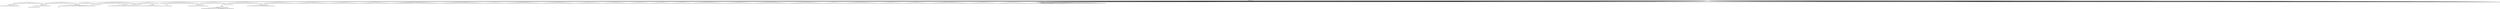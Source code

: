 digraph g {
	"57" -> "58";
	"58" [color=indianred1, style=filled, label="47"];
	"56" -> "57";
	"57" [label="33"];
	"50" -> "51";
	"51" [label="42"];
	"49" -> "50";
	"50" [color=indianred1, style=filled, label="23"];
	"48" -> "49";
	"49" [label="11"];
	"41" -> "42";
	"42" [label="48"];
	"40" -> "41";
	"41" [color=indianred1, style=filled, label="17"];
	"39" -> "40";
	"40" [label="30"];
	"36" -> "37";
	"37" [label="31"];
	"27" -> "28";
	"28" [color=indianred1, style=filled, label="13"];
	"26" -> "27";
	"27" [label="19"];
	"23" -> "24";
	"24" [color=indianred1, style=filled, label="50"];
	"23" -> "25";
	"25" [label="27"];
	"22" -> "23";
	"23" [label="7"];
	"15" -> "16";
	"16" [color=indianred1, style=filled, label="37"];
	"14" -> "15";
	"15" [label="24"];
	"9" -> "10";
	"10" [color=indianred1, style=filled, label="20"];
	"8" -> "9";
	"9" [color=indianred1, style=filled, label="36"];
	"7" -> "8";
	"8" [label="44"];
	"6" -> "7";
	"7" [label="20"];
	"3" -> "4";
	"4" [color=indianred1, style=filled, label="35"];
	"2" -> "3";
	"3" [label="16"];
	"2" -> "5";
	"5" [label="9"];
	"0" -> "1";
	"1" [label="38"];
	"0" -> "2";
	"2" [label="35"];
	"0" -> "6";
	"6" [label="36"];
	"0" -> "11";
	"11" [label="4"];
	"0" -> "12";
	"12" [label="10"];
	"0" -> "13";
	"13" [label="12"];
	"0" -> "14";
	"14" [label="37"];
	"0" -> "17";
	"17" [label="43"];
	"0" -> "18";
	"18" [label="21"];
	"0" -> "19";
	"19" [label="26"];
	"0" -> "20";
	"20" [label="25"];
	"0" -> "21";
	"21" [label="22"];
	"0" -> "22";
	"22" [label="50"];
	"0" -> "26";
	"26" [label="13"];
	"0" -> "29";
	"29" [label="49"];
	"0" -> "30";
	"30" [label="3"];
	"0" -> "31";
	"31" [label="6"];
	"0" -> "32";
	"32" [label="15"];
	"0" -> "33";
	"33" [label="8"];
	"0" -> "34";
	"34" [label="32"];
	"0" -> "35";
	"35" [label="18"];
	"0" -> "36";
	"36" [label="41"];
	"0" -> "38";
	"38" [label="45"];
	"0" -> "39";
	"39" [label="17"];
	"0" -> "43";
	"43" [label="5"];
	"0" -> "44";
	"44" [label="14"];
	"0" -> "45";
	"45" [label="2"];
	"0" -> "46";
	"46" [label="29"];
	"0" -> "47";
	"47" [label="1"];
	"0" -> "48";
	"48" [label="23"];
	"0" -> "52";
	"52" [label="34"];
	"0" -> "53";
	"53" [label="39"];
	"0" -> "54";
	"54" [label="46"];
	"0" -> "55";
	"55" [label="28"];
	"0" -> "56";
	"56" [label="47"];
	"0" -> "59";
	"59" [label="40"];
	"0" [label="germline"];
	"55" -> "cell1";
	"cell1" [shape=box];
	"0" -> "cell2";
	"cell2" [shape=box];
	"39" -> "cell3";
	"cell3" [shape=box];
	"0" -> "cell4";
	"cell4" [shape=box];
	"0" -> "cell5";
	"cell5" [shape=box];
	"36" -> "cell6";
	"cell6" [shape=box];
	"0" -> "cell7";
	"cell7" [shape=box];
	"36" -> "cell8";
	"cell8" [shape=box];
	"0" -> "cell9";
	"cell9" [shape=box];
	"1" -> "cell10";
	"cell10" [shape=box];
	"0" -> "cell11";
	"cell11" [shape=box];
	"53" -> "cell12";
	"cell12" [shape=box];
	"47" -> "cell13";
	"cell13" [shape=box];
	"24" -> "cell14";
	"cell14" [shape=box];
	"0" -> "cell15";
	"cell15" [shape=box];
	"16" -> "cell16";
	"cell16" [shape=box];
	"54" -> "cell17";
	"cell17" [shape=box];
	"0" -> "cell18";
	"cell18" [shape=box];
	"52" -> "cell19";
	"cell19" [shape=box];
	"29" -> "cell20";
	"cell20" [shape=box];
	"0" -> "cell21";
	"cell21" [shape=box];
	"0" -> "cell22";
	"cell22" [shape=box];
	"0" -> "cell23";
	"cell23" [shape=box];
	"0" -> "cell24";
	"cell24" [shape=box];
	"0" -> "cell25";
	"cell25" [shape=box];
	"0" -> "cell26";
	"cell26" [shape=box];
	"0" -> "cell27";
	"cell27" [shape=box];
	"0" -> "cell28";
	"cell28" [shape=box];
	"0" -> "cell29";
	"cell29" [shape=box];
	"44" -> "cell30";
	"cell30" [shape=box];
	"0" -> "cell31";
	"cell31" [shape=box];
	"46" -> "cell32";
	"cell32" [shape=box];
	"13" -> "cell33";
	"cell33" [shape=box];
	"0" -> "cell34";
	"cell34" [shape=box];
	"0" -> "cell35";
	"cell35" [shape=box];
	"0" -> "cell36";
	"cell36" [shape=box];
	"17" -> "cell37";
	"cell37" [shape=box];
	"0" -> "cell38";
	"cell38" [shape=box];
	"54" -> "cell39";
	"cell39" [shape=box];
	"0" -> "cell40";
	"cell40" [shape=box];
	"0" -> "cell41";
	"cell41" [shape=box];
	"24" -> "cell42";
	"cell42" [shape=box];
	"0" -> "cell43";
	"cell43" [shape=box];
	"0" -> "cell44";
	"cell44" [shape=box];
	"35" -> "cell45";
	"cell45" [shape=box];
	"36" -> "cell46";
	"cell46" [shape=box];
	"44" -> "cell47";
	"cell47" [shape=box];
	"0" -> "cell48";
	"cell48" [shape=box];
	"56" -> "cell49";
	"cell49" [shape=box];
	"15" -> "cell50";
	"cell50" [shape=box];
	"44" -> "cell51";
	"cell51" [shape=box];
	"0" -> "cell52";
	"cell52" [shape=box];
	"0" -> "cell53";
	"cell53" [shape=box];
	"36" -> "cell54";
	"cell54" [shape=box];
	"52" -> "cell55";
	"cell55" [shape=box];
	"0" -> "cell56";
	"cell56" [shape=box];
	"51" -> "cell57";
	"cell57" [shape=box];
	"0" -> "cell58";
	"cell58" [shape=box];
	"4" -> "cell59";
	"cell59" [shape=box];
	"0" -> "cell60";
	"cell60" [shape=box];
	"0" -> "cell61";
	"cell61" [shape=box];
	"0" -> "cell62";
	"cell62" [shape=box];
	"45" -> "cell63";
	"cell63" [shape=box];
	"42" -> "cell64";
	"cell64" [shape=box];
	"2" -> "cell65";
	"cell65" [shape=box];
	"39" -> "cell66";
	"cell66" [shape=box];
	"18" -> "cell67";
	"cell67" [shape=box];
	"46" -> "cell68";
	"cell68" [shape=box];
	"0" -> "cell69";
	"cell69" [shape=box];
	"28" -> "cell70";
	"cell70" [shape=box];
	"1" -> "cell71";
	"cell71" [shape=box];
	"10" -> "cell72";
	"cell72" [shape=box];
	"29" -> "cell73";
	"cell73" [shape=box];
	"0" -> "cell74";
	"cell74" [shape=box];
	"0" -> "cell75";
	"cell75" [shape=box];
	"10" -> "cell76";
	"cell76" [shape=box];
	"0" -> "cell77";
	"cell77" [shape=box];
	"46" -> "cell78";
	"cell78" [shape=box];
	"18" -> "cell79";
	"cell79" [shape=box];
	"45" -> "cell80";
	"cell80" [shape=box];
	"16" -> "cell81";
	"cell81" [shape=box];
	"0" -> "cell82";
	"cell82" [shape=box];
	"0" -> "cell83";
	"cell83" [shape=box];
	"0" -> "cell84";
	"cell84" [shape=box];
	"0" -> "cell85";
	"cell85" [shape=box];
	"0" -> "cell86";
	"cell86" [shape=box];
	"6" -> "cell87";
	"cell87" [shape=box];
	"20" -> "cell88";
	"cell88" [shape=box];
	"0" -> "cell89";
	"cell89" [shape=box];
	"0" -> "cell90";
	"cell90" [shape=box];
	"0" -> "cell91";
	"cell91" [shape=box];
	"0" -> "cell92";
	"cell92" [shape=box];
	"0" -> "cell93";
	"cell93" [shape=box];
	"16" -> "cell94";
	"cell94" [shape=box];
	"0" -> "cell95";
	"cell95" [shape=box];
	"0" -> "cell96";
	"cell96" [shape=box];
	"29" -> "cell97";
	"cell97" [shape=box];
	"27" -> "cell98";
	"cell98" [shape=box];
	"12" -> "cell99";
	"cell99" [shape=box];
	"0" -> "cell100";
	"cell100" [shape=box];
	"50" -> "cell101";
	"cell101" [shape=box];
	"0" -> "cell102";
	"cell102" [shape=box];
	"33" -> "cell103";
	"cell103" [shape=box];
	"0" -> "cell104";
	"cell104" [shape=box];
	"0" -> "cell105";
	"cell105" [shape=box];
	"0" -> "cell106";
	"cell106" [shape=box];
	"45" -> "cell107";
	"cell107" [shape=box];
	"44" -> "cell108";
	"cell108" [shape=box];
	"17" -> "cell109";
	"cell109" [shape=box];
	"0" -> "cell110";
	"cell110" [shape=box];
	"0" -> "cell111";
	"cell111" [shape=box];
	"20" -> "cell112";
	"cell112" [shape=box];
	"28" -> "cell113";
	"cell113" [shape=box];
	"0" -> "cell114";
	"cell114" [shape=box];
	"50" -> "cell115";
	"cell115" [shape=box];
	"0" -> "cell116";
	"cell116" [shape=box];
	"6" -> "cell117";
	"cell117" [shape=box];
	"6" -> "cell118";
	"cell118" [shape=box];
	"18" -> "cell119";
	"cell119" [shape=box];
	"28" -> "cell120";
	"cell120" [shape=box];
	"12" -> "cell121";
	"cell121" [shape=box];
	"0" -> "cell122";
	"cell122" [shape=box];
	"0" -> "cell123";
	"cell123" [shape=box];
	"56" -> "cell124";
	"cell124" [shape=box];
	"19" -> "cell125";
	"cell125" [shape=box];
	"0" -> "cell126";
	"cell126" [shape=box];
	"0" -> "cell127";
	"cell127" [shape=box];
	"56" -> "cell128";
	"cell128" [shape=box];
	"0" -> "cell129";
	"cell129" [shape=box];
	"0" -> "cell130";
	"cell130" [shape=box];
	"1" -> "cell131";
	"cell131" [shape=box];
	"36" -> "cell132";
	"cell132" [shape=box];
	"0" -> "cell133";
	"cell133" [shape=box];
	"7" -> "cell134";
	"cell134" [shape=box];
	"28" -> "cell135";
	"cell135" [shape=box];
	"0" -> "cell136";
	"cell136" [shape=box];
	"0" -> "cell137";
	"cell137" [shape=box];
	"29" -> "cell138";
	"cell138" [shape=box];
	"21" -> "cell139";
	"cell139" [shape=box];
	"51" -> "cell140";
	"cell140" [shape=box];
	"0" -> "cell141";
	"cell141" [shape=box];
	"14" -> "cell142";
	"cell142" [shape=box];
	"0" -> "cell143";
	"cell143" [shape=box];
	"59" -> "cell144";
	"cell144" [shape=box];
	"22" -> "cell145";
	"cell145" [shape=box];
	"0" -> "cell146";
	"cell146" [shape=box];
	"0" -> "cell147";
	"cell147" [shape=box];
	"0" -> "cell148";
	"cell148" [shape=box];
	"0" -> "cell149";
	"cell149" [shape=box];
	"0" -> "cell150";
	"cell150" [shape=box];
	"17" -> "cell151";
	"cell151" [shape=box];
	"0" -> "cell152";
	"cell152" [shape=box];
	"0" -> "cell153";
	"cell153" [shape=box];
	"0" -> "cell154";
	"cell154" [shape=box];
	"20" -> "cell155";
	"cell155" [shape=box];
	"0" -> "cell156";
	"cell156" [shape=box];
	"21" -> "cell157";
	"cell157" [shape=box];
	"0" -> "cell158";
	"cell158" [shape=box];
	"0" -> "cell159";
	"cell159" [shape=box];
	"0" -> "cell160";
	"cell160" [shape=box];
	"0" -> "cell161";
	"cell161" [shape=box];
	"19" -> "cell162";
	"cell162" [shape=box];
	"17" -> "cell163";
	"cell163" [shape=box];
	"47" -> "cell164";
	"cell164" [shape=box];
	"48" -> "cell165";
	"cell165" [shape=box];
	"12" -> "cell166";
	"cell166" [shape=box];
	"0" -> "cell167";
	"cell167" [shape=box];
	"0" -> "cell168";
	"cell168" [shape=box];
	"0" -> "cell169";
	"cell169" [shape=box];
	"0" -> "cell170";
	"cell170" [shape=box];
	"0" -> "cell171";
	"cell171" [shape=box];
	"50" -> "cell172";
	"cell172" [shape=box];
	"0" -> "cell173";
	"cell173" [shape=box];
	"52" -> "cell174";
	"cell174" [shape=box];
	"44" -> "cell175";
	"cell175" [shape=box];
	"46" -> "cell176";
	"cell176" [shape=box];
	"24" -> "cell177";
	"cell177" [shape=box];
	"36" -> "cell178";
	"cell178" [shape=box];
	"0" -> "cell179";
	"cell179" [shape=box];
	"0" -> "cell180";
	"cell180" [shape=box];
	"0" -> "cell181";
	"cell181" [shape=box];
	"24" -> "cell182";
	"cell182" [shape=box];
	"31" -> "cell183";
	"cell183" [shape=box];
	"13" -> "cell184";
	"cell184" [shape=box];
	"59" -> "cell185";
	"cell185" [shape=box];
	"33" -> "cell186";
	"cell186" [shape=box];
	"34" -> "cell187";
	"cell187" [shape=box];
	"34" -> "cell188";
	"cell188" [shape=box];
	"28" -> "cell189";
	"cell189" [shape=box];
	"0" -> "cell190";
	"cell190" [shape=box];
	"0" -> "cell191";
	"cell191" [shape=box];
	"0" -> "cell192";
	"cell192" [shape=box];
	"36" -> "cell193";
	"cell193" [shape=box];
	"41" -> "cell194";
	"cell194" [shape=box];
	"2" -> "cell195";
	"cell195" [shape=box];
	"0" -> "cell196";
	"cell196" [shape=box];
	"47" -> "cell197";
	"cell197" [shape=box];
	"41" -> "cell198";
	"cell198" [shape=box];
	"0" -> "cell199";
	"cell199" [shape=box];
	"13" -> "cell200";
	"cell200" [shape=box];
	"0" -> "cell201";
	"cell201" [shape=box];
	"30" -> "cell202";
	"cell202" [shape=box];
	"0" -> "cell203";
	"cell203" [shape=box];
	"0" -> "cell204";
	"cell204" [shape=box];
	"22" -> "cell205";
	"cell205" [shape=box];
	"41" -> "cell206";
	"cell206" [shape=box];
	"0" -> "cell207";
	"cell207" [shape=box];
	"0" -> "cell208";
	"cell208" [shape=box];
	"55" -> "cell209";
	"cell209" [shape=box];
	"0" -> "cell210";
	"cell210" [shape=box];
	"0" -> "cell211";
	"cell211" [shape=box];
	"0" -> "cell212";
	"cell212" [shape=box];
	"0" -> "cell213";
	"cell213" [shape=box];
	"0" -> "cell214";
	"cell214" [shape=box];
	"29" -> "cell215";
	"cell215" [shape=box];
	"21" -> "cell216";
	"cell216" [shape=box];
	"0" -> "cell217";
	"cell217" [shape=box];
	"2" -> "cell218";
	"cell218" [shape=box];
	"0" -> "cell219";
	"cell219" [shape=box];
	"0" -> "cell220";
	"cell220" [shape=box];
	"56" -> "cell221";
	"cell221" [shape=box];
	"0" -> "cell222";
	"cell222" [shape=box];
	"55" -> "cell223";
	"cell223" [shape=box];
	"0" -> "cell224";
	"cell224" [shape=box];
	"0" -> "cell225";
	"cell225" [shape=box];
	"13" -> "cell226";
	"cell226" [shape=box];
	"0" -> "cell227";
	"cell227" [shape=box];
	"0" -> "cell228";
	"cell228" [shape=box];
	"0" -> "cell229";
	"cell229" [shape=box];
	"4" -> "cell230";
	"cell230" [shape=box];
	"4" -> "cell231";
	"cell231" [shape=box];
	"31" -> "cell232";
	"cell232" [shape=box];
	"0" -> "cell233";
	"cell233" [shape=box];
	"0" -> "cell234";
	"cell234" [shape=box];
	"0" -> "cell235";
	"cell235" [shape=box];
	"16" -> "cell236";
	"cell236" [shape=box];
	"0" -> "cell237";
	"cell237" [shape=box];
	"17" -> "cell238";
	"cell238" [shape=box];
	"1" -> "cell239";
	"cell239" [shape=box];
	"26" -> "cell240";
	"cell240" [shape=box];
	"36" -> "cell241";
	"cell241" [shape=box];
	"0" -> "cell242";
	"cell242" [shape=box];
	"0" -> "cell243";
	"cell243" [shape=box];
	"0" -> "cell244";
	"cell244" [shape=box];
	"56" -> "cell245";
	"cell245" [shape=box];
	"0" -> "cell246";
	"cell246" [shape=box];
	"0" -> "cell247";
	"cell247" [shape=box];
	"19" -> "cell248";
	"cell248" [shape=box];
	"58" -> "cell249";
	"cell249" [shape=box];
	"46" -> "cell250";
	"cell250" [shape=box];
	"0" -> "cell251";
	"cell251" [shape=box];
	"0" -> "cell252";
	"cell252" [shape=box];
	"41" -> "cell253";
	"cell253" [shape=box];
	"0" -> "cell254";
	"cell254" [shape=box];
	"0" -> "cell255";
	"cell255" [shape=box];
	"0" -> "cell256";
	"cell256" [shape=box];
	"0" -> "cell257";
	"cell257" [shape=box];
	"1" -> "cell258";
	"cell258" [shape=box];
	"0" -> "cell259";
	"cell259" [shape=box];
	"0" -> "cell260";
	"cell260" [shape=box];
	"0" -> "cell261";
	"cell261" [shape=box];
	"30" -> "cell262";
	"cell262" [shape=box];
	"37" -> "cell263";
	"cell263" [shape=box];
	"0" -> "cell264";
	"cell264" [shape=box];
	"0" -> "cell265";
	"cell265" [shape=box];
	"47" -> "cell266";
	"cell266" [shape=box];
	"18" -> "cell267";
	"cell267" [shape=box];
	"31" -> "cell268";
	"cell268" [shape=box];
	"43" -> "cell269";
	"cell269" [shape=box];
	"0" -> "cell270";
	"cell270" [shape=box];
	"22" -> "cell271";
	"cell271" [shape=box];
	"45" -> "cell272";
	"cell272" [shape=box];
	"36" -> "cell273";
	"cell273" [shape=box];
	"0" -> "cell274";
	"cell274" [shape=box];
	"0" -> "cell275";
	"cell275" [shape=box];
	"39" -> "cell276";
	"cell276" [shape=box];
	"37" -> "cell277";
	"cell277" [shape=box];
	"0" -> "cell278";
	"cell278" [shape=box];
	"19" -> "cell279";
	"cell279" [shape=box];
	"0" -> "cell280";
	"cell280" [shape=box];
	"11" -> "cell281";
	"cell281" [shape=box];
	"22" -> "cell282";
	"cell282" [shape=box];
	"22" -> "cell283";
	"cell283" [shape=box];
	"0" -> "cell284";
	"cell284" [shape=box];
	"5" -> "cell285";
	"cell285" [shape=box];
	"0" -> "cell286";
	"cell286" [shape=box];
	"39" -> "cell287";
	"cell287" [shape=box];
	"0" -> "cell288";
	"cell288" [shape=box];
	"0" -> "cell289";
	"cell289" [shape=box];
	"0" -> "cell290";
	"cell290" [shape=box];
	"0" -> "cell291";
	"cell291" [shape=box];
	"11" -> "cell292";
	"cell292" [shape=box];
	"16" -> "cell293";
	"cell293" [shape=box];
	"48" -> "cell294";
	"cell294" [shape=box];
	"0" -> "cell295";
	"cell295" [shape=box];
	"41" -> "cell296";
	"cell296" [shape=box];
	"2" -> "cell297";
	"cell297" [shape=box];
	"0" -> "cell298";
	"cell298" [shape=box];
	"20" -> "cell299";
	"cell299" [shape=box];
	"48" -> "cell300";
	"cell300" [shape=box];
	"0" -> "cell301";
	"cell301" [shape=box];
	"0" -> "cell302";
	"cell302" [shape=box];
	"0" -> "cell303";
	"cell303" [shape=box];
	"2" -> "cell304";
	"cell304" [shape=box];
	"14" -> "cell305";
	"cell305" [shape=box];
	"39" -> "cell306";
	"cell306" [shape=box];
	"0" -> "cell307";
	"cell307" [shape=box];
	"0" -> "cell308";
	"cell308" [shape=box];
	"0" -> "cell309";
	"cell309" [shape=box];
	"0" -> "cell310";
	"cell310" [shape=box];
	"56" -> "cell311";
	"cell311" [shape=box];
	"0" -> "cell312";
	"cell312" [shape=box];
	"37" -> "cell313";
	"cell313" [shape=box];
	"11" -> "cell314";
	"cell314" [shape=box];
	"0" -> "cell315";
	"cell315" [shape=box];
	"25" -> "cell316";
	"cell316" [shape=box];
	"48" -> "cell317";
	"cell317" [shape=box];
	"10" -> "cell318";
	"cell318" [shape=box];
	"0" -> "cell319";
	"cell319" [shape=box];
	"22" -> "cell320";
	"cell320" [shape=box];
	"56" -> "cell321";
	"cell321" [shape=box];
	"4" -> "cell322";
	"cell322" [shape=box];
	"0" -> "cell323";
	"cell323" [shape=box];
	"0" -> "cell324";
	"cell324" [shape=box];
	"19" -> "cell325";
	"cell325" [shape=box];
	"0" -> "cell326";
	"cell326" [shape=box];
	"0" -> "cell327";
	"cell327" [shape=box];
	"0" -> "cell328";
	"cell328" [shape=box];
	"58" -> "cell329";
	"cell329" [shape=box];
	"0" -> "cell330";
	"cell330" [shape=box];
	"0" -> "cell331";
	"cell331" [shape=box];
	"52" -> "cell332";
	"cell332" [shape=box];
	"6" -> "cell333";
	"cell333" [shape=box];
	"26" -> "cell334";
	"cell334" [shape=box];
	"0" -> "cell335";
	"cell335" [shape=box];
	"28" -> "cell336";
	"cell336" [shape=box];
	"16" -> "cell337";
	"cell337" [shape=box];
	"0" -> "cell338";
	"cell338" [shape=box];
	"17" -> "cell339";
	"cell339" [shape=box];
	"0" -> "cell340";
	"cell340" [shape=box];
	"0" -> "cell341";
	"cell341" [shape=box];
	"19" -> "cell342";
	"cell342" [shape=box];
	"0" -> "cell343";
	"cell343" [shape=box];
	"0" -> "cell344";
	"cell344" [shape=box];
	"0" -> "cell345";
	"cell345" [shape=box];
	"11" -> "cell346";
	"cell346" [shape=box];
	"14" -> "cell347";
	"cell347" [shape=box];
	"0" -> "cell348";
	"cell348" [shape=box];
	"52" -> "cell349";
	"cell349" [shape=box];
	"24" -> "cell350";
	"cell350" [shape=box];
	"0" -> "cell351";
	"cell351" [shape=box];
	"0" -> "cell352";
	"cell352" [shape=box];
	"22" -> "cell353";
	"cell353" [shape=box];
	"0" -> "cell354";
	"cell354" [shape=box];
	"21" -> "cell355";
	"cell355" [shape=box];
	"26" -> "cell356";
	"cell356" [shape=box];
	"59" -> "cell357";
	"cell357" [shape=box];
	"31" -> "cell358";
	"cell358" [shape=box];
	"0" -> "cell359";
	"cell359" [shape=box];
	"24" -> "cell360";
	"cell360" [shape=box];
	"2" -> "cell361";
	"cell361" [shape=box];
	"0" -> "cell362";
	"cell362" [shape=box];
	"41" -> "cell363";
	"cell363" [shape=box];
	"12" -> "cell364";
	"cell364" [shape=box];
	"0" -> "cell365";
	"cell365" [shape=box];
	"36" -> "cell366";
	"cell366" [shape=box];
	"14" -> "cell367";
	"cell367" [shape=box];
	"51" -> "cell368";
	"cell368" [shape=box];
	"48" -> "cell369";
	"cell369" [shape=box];
	"0" -> "cell370";
	"cell370" [shape=box];
	"20" -> "cell371";
	"cell371" [shape=box];
	"0" -> "cell372";
	"cell372" [shape=box];
	"48" -> "cell373";
	"cell373" [shape=box];
	"17" -> "cell374";
	"cell374" [shape=box];
	"0" -> "cell375";
	"cell375" [shape=box];
	"0" -> "cell376";
	"cell376" [shape=box];
	"0" -> "cell377";
	"cell377" [shape=box];
	"0" -> "cell378";
	"cell378" [shape=box];
	"0" -> "cell379";
	"cell379" [shape=box];
	"0" -> "cell380";
	"cell380" [shape=box];
	"45" -> "cell381";
	"cell381" [shape=box];
	"0" -> "cell382";
	"cell382" [shape=box];
	"45" -> "cell383";
	"cell383" [shape=box];
	"34" -> "cell384";
	"cell384" [shape=box];
	"0" -> "cell385";
	"cell385" [shape=box];
	"0" -> "cell386";
	"cell386" [shape=box];
	"0" -> "cell387";
	"cell387" [shape=box];
	"0" -> "cell388";
	"cell388" [shape=box];
	"0" -> "cell389";
	"cell389" [shape=box];
	"12" -> "cell390";
	"cell390" [shape=box];
	"4" -> "cell391";
	"cell391" [shape=box];
	"21" -> "cell392";
	"cell392" [shape=box];
	"0" -> "cell393";
	"cell393" [shape=box];
	"0" -> "cell394";
	"cell394" [shape=box];
	"0" -> "cell395";
	"cell395" [shape=box];
	"0" -> "cell396";
	"cell396" [shape=box];
	"0" -> "cell397";
	"cell397" [shape=box];
	"0" -> "cell398";
	"cell398" [shape=box];
	"0" -> "cell399";
	"cell399" [shape=box];
	"0" -> "cell400";
	"cell400" [shape=box];
	"0" -> "cell401";
	"cell401" [shape=box];
	"0" -> "cell402";
	"cell402" [shape=box];
	"43" -> "cell403";
	"cell403" [shape=box];
	"13" -> "cell404";
	"cell404" [shape=box];
	"0" -> "cell405";
	"cell405" [shape=box];
	"0" -> "cell406";
	"cell406" [shape=box];
	"17" -> "cell407";
	"cell407" [shape=box];
	"0" -> "cell408";
	"cell408" [shape=box];
	"21" -> "cell409";
	"cell409" [shape=box];
	"0" -> "cell410";
	"cell410" [shape=box];
	"0" -> "cell411";
	"cell411" [shape=box];
	"41" -> "cell412";
	"cell412" [shape=box];
	"59" -> "cell413";
	"cell413" [shape=box];
	"0" -> "cell414";
	"cell414" [shape=box];
	"9" -> "cell415";
	"cell415" [shape=box];
	"0" -> "cell416";
	"cell416" [shape=box];
	"0" -> "cell417";
	"cell417" [shape=box];
	"0" -> "cell418";
	"cell418" [shape=box];
	"0" -> "cell419";
	"cell419" [shape=box];
	"58" -> "cell420";
	"cell420" [shape=box];
	"0" -> "cell421";
	"cell421" [shape=box];
	"29" -> "cell422";
	"cell422" [shape=box];
	"57" -> "cell423";
	"cell423" [shape=box];
	"0" -> "cell424";
	"cell424" [shape=box];
	"35" -> "cell425";
	"cell425" [shape=box];
	"37" -> "cell426";
	"cell426" [shape=box];
	"47" -> "cell427";
	"cell427" [shape=box];
	"38" -> "cell428";
	"cell428" [shape=box];
	"0" -> "cell429";
	"cell429" [shape=box];
	"43" -> "cell430";
	"cell430" [shape=box];
	"0" -> "cell431";
	"cell431" [shape=box];
	"22" -> "cell432";
	"cell432" [shape=box];
	"44" -> "cell433";
	"cell433" [shape=box];
	"0" -> "cell434";
	"cell434" [shape=box];
	"0" -> "cell435";
	"cell435" [shape=box];
	"17" -> "cell436";
	"cell436" [shape=box];
	"19" -> "cell437";
	"cell437" [shape=box];
	"44" -> "cell438";
	"cell438" [shape=box];
	"1" -> "cell439";
	"cell439" [shape=box];
	"0" -> "cell440";
	"cell440" [shape=box];
	"20" -> "cell441";
	"cell441" [shape=box];
	"0" -> "cell442";
	"cell442" [shape=box];
	"58" -> "cell443";
	"cell443" [shape=box];
	"0" -> "cell444";
	"cell444" [shape=box];
	"0" -> "cell445";
	"cell445" [shape=box];
	"34" -> "cell446";
	"cell446" [shape=box];
	"0" -> "cell447";
	"cell447" [shape=box];
	"27" -> "cell448";
	"cell448" [shape=box];
	"38" -> "cell449";
	"cell449" [shape=box];
	"44" -> "cell450";
	"cell450" [shape=box];
	"47" -> "cell451";
	"cell451" [shape=box];
	"28" -> "cell452";
	"cell452" [shape=box];
	"0" -> "cell453";
	"cell453" [shape=box];
	"0" -> "cell454";
	"cell454" [shape=box];
	"50" -> "cell455";
	"cell455" [shape=box];
	"0" -> "cell456";
	"cell456" [shape=box];
	"0" -> "cell457";
	"cell457" [shape=box];
	"0" -> "cell458";
	"cell458" [shape=box];
	"0" -> "cell459";
	"cell459" [shape=box];
	"12" -> "cell460";
	"cell460" [shape=box];
	"0" -> "cell461";
	"cell461" [shape=box];
	"38" -> "cell462";
	"cell462" [shape=box];
	"0" -> "cell463";
	"cell463" [shape=box];
	"17" -> "cell464";
	"cell464" [shape=box];
	"0" -> "cell465";
	"cell465" [shape=box];
	"0" -> "cell466";
	"cell466" [shape=box];
	"47" -> "cell467";
	"cell467" [shape=box];
	"0" -> "cell468";
	"cell468" [shape=box];
	"0" -> "cell469";
	"cell469" [shape=box];
	"0" -> "cell470";
	"cell470" [shape=box];
	"19" -> "cell471";
	"cell471" [shape=box];
	"34" -> "cell472";
	"cell472" [shape=box];
	"0" -> "cell473";
	"cell473" [shape=box];
	"10" -> "cell474";
	"cell474" [shape=box];
	"0" -> "cell475";
	"cell475" [shape=box];
	"56" -> "cell476";
	"cell476" [shape=box];
	"35" -> "cell477";
	"cell477" [shape=box];
	"0" -> "cell478";
	"cell478" [shape=box];
	"47" -> "cell479";
	"cell479" [shape=box];
	"0" -> "cell480";
	"cell480" [shape=box];
	"0" -> "cell481";
	"cell481" [shape=box];
	"44" -> "cell482";
	"cell482" [shape=box];
	"0" -> "cell483";
	"cell483" [shape=box];
	"0" -> "cell484";
	"cell484" [shape=box];
	"43" -> "cell485";
	"cell485" [shape=box];
	"10" -> "cell486";
	"cell486" [shape=box];
	"47" -> "cell487";
	"cell487" [shape=box];
	"0" -> "cell488";
	"cell488" [shape=box];
	"0" -> "cell489";
	"cell489" [shape=box];
	"0" -> "cell490";
	"cell490" [shape=box];
	"17" -> "cell491";
	"cell491" [shape=box];
	"0" -> "cell492";
	"cell492" [shape=box];
	"0" -> "cell493";
	"cell493" [shape=box];
	"0" -> "cell494";
	"cell494" [shape=box];
	"0" -> "cell495";
	"cell495" [shape=box];
	"0" -> "cell496";
	"cell496" [shape=box];
	"35" -> "cell497";
	"cell497" [shape=box];
	"38" -> "cell498";
	"cell498" [shape=box];
	"0" -> "cell499";
	"cell499" [shape=box];
	"0" -> "cell500";
	"cell500" [shape=box];
	"17" -> "cell501";
	"cell501" [shape=box];
	"0" -> "cell502";
	"cell502" [shape=box];
	"52" -> "cell503";
	"cell503" [shape=box];
	"0" -> "cell504";
	"cell504" [shape=box];
	"0" -> "cell505";
	"cell505" [shape=box];
	"0" -> "cell506";
	"cell506" [shape=box];
	"24" -> "cell507";
	"cell507" [shape=box];
	"0" -> "cell508";
	"cell508" [shape=box];
	"0" -> "cell509";
	"cell509" [shape=box];
	"20" -> "cell510";
	"cell510" [shape=box];
	"34" -> "cell511";
	"cell511" [shape=box];
	"0" -> "cell512";
	"cell512" [shape=box];
	"0" -> "cell513";
	"cell513" [shape=box];
	"0" -> "cell514";
	"cell514" [shape=box];
	"29" -> "cell515";
	"cell515" [shape=box];
	"50" -> "cell516";
	"cell516" [shape=box];
	"0" -> "cell517";
	"cell517" [shape=box];
	"0" -> "cell518";
	"cell518" [shape=box];
	"4" -> "cell519";
	"cell519" [shape=box];
	"0" -> "cell520";
	"cell520" [shape=box];
	"47" -> "cell521";
	"cell521" [shape=box];
	"53" -> "cell522";
	"cell522" [shape=box];
	"0" -> "cell523";
	"cell523" [shape=box];
	"28" -> "cell524";
	"cell524" [shape=box];
	"0" -> "cell525";
	"cell525" [shape=box];
	"24" -> "cell526";
	"cell526" [shape=box];
	"32" -> "cell527";
	"cell527" [shape=box];
	"0" -> "cell528";
	"cell528" [shape=box];
	"0" -> "cell529";
	"cell529" [shape=box];
	"12" -> "cell530";
	"cell530" [shape=box];
	"46" -> "cell531";
	"cell531" [shape=box];
	"11" -> "cell532";
	"cell532" [shape=box];
	"0" -> "cell533";
	"cell533" [shape=box];
	"0" -> "cell534";
	"cell534" [shape=box];
	"27" -> "cell535";
	"cell535" [shape=box];
	"41" -> "cell536";
	"cell536" [shape=box];
	"54" -> "cell537";
	"cell537" [shape=box];
	"0" -> "cell538";
	"cell538" [shape=box];
	"0" -> "cell539";
	"cell539" [shape=box];
	"11" -> "cell540";
	"cell540" [shape=box];
	"25" -> "cell541";
	"cell541" [shape=box];
	"2" -> "cell542";
	"cell542" [shape=box];
	"0" -> "cell543";
	"cell543" [shape=box];
	"0" -> "cell544";
	"cell544" [shape=box];
	"0" -> "cell545";
	"cell545" [shape=box];
	"0" -> "cell546";
	"cell546" [shape=box];
	"21" -> "cell547";
	"cell547" [shape=box];
	"10" -> "cell548";
	"cell548" [shape=box];
	"0" -> "cell549";
	"cell549" [shape=box];
	"0" -> "cell550";
	"cell550" [shape=box];
	"19" -> "cell551";
	"cell551" [shape=box];
	"21" -> "cell552";
	"cell552" [shape=box];
	"0" -> "cell553";
	"cell553" [shape=box];
	"38" -> "cell554";
	"cell554" [shape=box];
	"9" -> "cell555";
	"cell555" [shape=box];
	"0" -> "cell556";
	"cell556" [shape=box];
	"17" -> "cell557";
	"cell557" [shape=box];
	"0" -> "cell558";
	"cell558" [shape=box];
	"0" -> "cell559";
	"cell559" [shape=box];
	"32" -> "cell560";
	"cell560" [shape=box];
	"0" -> "cell561";
	"cell561" [shape=box];
	"0" -> "cell562";
	"cell562" [shape=box];
	"48" -> "cell563";
	"cell563" [shape=box];
	"0" -> "cell564";
	"cell564" [shape=box];
	"24" -> "cell565";
	"cell565" [shape=box];
	"0" -> "cell566";
	"cell566" [shape=box];
	"2" -> "cell567";
	"cell567" [shape=box];
	"0" -> "cell568";
	"cell568" [shape=box];
	"0" -> "cell569";
	"cell569" [shape=box];
	"0" -> "cell570";
	"cell570" [shape=box];
	"0" -> "cell571";
	"cell571" [shape=box];
	"46" -> "cell572";
	"cell572" [shape=box];
	"59" -> "cell573";
	"cell573" [shape=box];
	"0" -> "cell574";
	"cell574" [shape=box];
	"0" -> "cell575";
	"cell575" [shape=box];
	"0" -> "cell576";
	"cell576" [shape=box];
	"0" -> "cell577";
	"cell577" [shape=box];
	"0" -> "cell578";
	"cell578" [shape=box];
	"0" -> "cell579";
	"cell579" [shape=box];
	"56" -> "cell580";
	"cell580" [shape=box];
	"1" -> "cell581";
	"cell581" [shape=box];
	"0" -> "cell582";
	"cell582" [shape=box];
	"0" -> "cell583";
	"cell583" [shape=box];
	"0" -> "cell584";
	"cell584" [shape=box];
	"41" -> "cell585";
	"cell585" [shape=box];
	"0" -> "cell586";
	"cell586" [shape=box];
	"0" -> "cell587";
	"cell587" [shape=box];
	"0" -> "cell588";
	"cell588" [shape=box];
	"33" -> "cell589";
	"cell589" [shape=box];
	"27" -> "cell590";
	"cell590" [shape=box];
	"0" -> "cell591";
	"cell591" [shape=box];
	"36" -> "cell592";
	"cell592" [shape=box];
	"0" -> "cell593";
	"cell593" [shape=box];
	"30" -> "cell594";
	"cell594" [shape=box];
	"35" -> "cell595";
	"cell595" [shape=box];
	"0" -> "cell596";
	"cell596" [shape=box];
	"48" -> "cell597";
	"cell597" [shape=box];
	"56" -> "cell598";
	"cell598" [shape=box];
	"0" -> "cell599";
	"cell599" [shape=box];
	"0" -> "cell600";
	"cell600" [shape=box];
	"54" -> "cell601";
	"cell601" [shape=box];
	"7" -> "cell602";
	"cell602" [shape=box];
	"22" -> "cell603";
	"cell603" [shape=box];
	"6" -> "cell604";
	"cell604" [shape=box];
	"0" -> "cell605";
	"cell605" [shape=box];
	"0" -> "cell606";
	"cell606" [shape=box];
	"0" -> "cell607";
	"cell607" [shape=box];
	"22" -> "cell608";
	"cell608" [shape=box];
	"0" -> "cell609";
	"cell609" [shape=box];
	"59" -> "cell610";
	"cell610" [shape=box];
	"0" -> "cell611";
	"cell611" [shape=box];
	"55" -> "cell612";
	"cell612" [shape=box];
	"44" -> "cell613";
	"cell613" [shape=box];
	"0" -> "cell614";
	"cell614" [shape=box];
	"38" -> "cell615";
	"cell615" [shape=box];
	"0" -> "cell616";
	"cell616" [shape=box];
	"0" -> "cell617";
	"cell617" [shape=box];
	"0" -> "cell618";
	"cell618" [shape=box];
	"4" -> "cell619";
	"cell619" [shape=box];
	"0" -> "cell620";
	"cell620" [shape=box];
	"0" -> "cell621";
	"cell621" [shape=box];
	"22" -> "cell622";
	"cell622" [shape=box];
	"0" -> "cell623";
	"cell623" [shape=box];
	"0" -> "cell624";
	"cell624" [shape=box];
	"0" -> "cell625";
	"cell625" [shape=box];
	"0" -> "cell626";
	"cell626" [shape=box];
	"44" -> "cell627";
	"cell627" [shape=box];
	"31" -> "cell628";
	"cell628" [shape=box];
	"22" -> "cell629";
	"cell629" [shape=box];
	"53" -> "cell630";
	"cell630" [shape=box];
	"0" -> "cell631";
	"cell631" [shape=box];
	"30" -> "cell632";
	"cell632" [shape=box];
	"13" -> "cell633";
	"cell633" [shape=box];
	"0" -> "cell634";
	"cell634" [shape=box];
	"26" -> "cell635";
	"cell635" [shape=box];
	"0" -> "cell636";
	"cell636" [shape=box];
	"41" -> "cell637";
	"cell637" [shape=box];
	"0" -> "cell638";
	"cell638" [shape=box];
	"0" -> "cell639";
	"cell639" [shape=box];
	"13" -> "cell640";
	"cell640" [shape=box];
	"0" -> "cell641";
	"cell641" [shape=box];
	"0" -> "cell642";
	"cell642" [shape=box];
	"11" -> "cell643";
	"cell643" [shape=box];
	"20" -> "cell644";
	"cell644" [shape=box];
	"18" -> "cell645";
	"cell645" [shape=box];
	"1" -> "cell646";
	"cell646" [shape=box];
	"3" -> "cell647";
	"cell647" [shape=box];
	"28" -> "cell648";
	"cell648" [shape=box];
	"0" -> "cell649";
	"cell649" [shape=box];
	"13" -> "cell650";
	"cell650" [shape=box];
	"0" -> "cell651";
	"cell651" [shape=box];
	"0" -> "cell652";
	"cell652" [shape=box];
	"54" -> "cell653";
	"cell653" [shape=box];
	"0" -> "cell654";
	"cell654" [shape=box];
	"58" -> "cell655";
	"cell655" [shape=box];
	"0" -> "cell656";
	"cell656" [shape=box];
	"0" -> "cell657";
	"cell657" [shape=box];
	"0" -> "cell658";
	"cell658" [shape=box];
	"0" -> "cell659";
	"cell659" [shape=box];
	"45" -> "cell660";
	"cell660" [shape=box];
	"34" -> "cell661";
	"cell661" [shape=box];
	"0" -> "cell662";
	"cell662" [shape=box];
	"0" -> "cell663";
	"cell663" [shape=box];
	"36" -> "cell664";
	"cell664" [shape=box];
	"0" -> "cell665";
	"cell665" [shape=box];
	"32" -> "cell666";
	"cell666" [shape=box];
	"0" -> "cell667";
	"cell667" [shape=box];
	"0" -> "cell668";
	"cell668" [shape=box];
	"59" -> "cell669";
	"cell669" [shape=box];
	"0" -> "cell670";
	"cell670" [shape=box];
	"33" -> "cell671";
	"cell671" [shape=box];
	"0" -> "cell672";
	"cell672" [shape=box];
	"0" -> "cell673";
	"cell673" [shape=box];
	"13" -> "cell674";
	"cell674" [shape=box];
	"33" -> "cell675";
	"cell675" [shape=box];
	"0" -> "cell676";
	"cell676" [shape=box];
	"0" -> "cell677";
	"cell677" [shape=box];
	"1" -> "cell678";
	"cell678" [shape=box];
	"48" -> "cell679";
	"cell679" [shape=box];
	"12" -> "cell680";
	"cell680" [shape=box];
	"6" -> "cell681";
	"cell681" [shape=box];
	"35" -> "cell682";
	"cell682" [shape=box];
	"0" -> "cell683";
	"cell683" [shape=box];
	"36" -> "cell684";
	"cell684" [shape=box];
	"0" -> "cell685";
	"cell685" [shape=box];
	"51" -> "cell686";
	"cell686" [shape=box];
	"0" -> "cell687";
	"cell687" [shape=box];
	"19" -> "cell688";
	"cell688" [shape=box];
	"0" -> "cell689";
	"cell689" [shape=box];
	"0" -> "cell690";
	"cell690" [shape=box];
	"0" -> "cell691";
	"cell691" [shape=box];
	"0" -> "cell692";
	"cell692" [shape=box];
	"0" -> "cell693";
	"cell693" [shape=box];
	"0" -> "cell694";
	"cell694" [shape=box];
	"0" -> "cell695";
	"cell695" [shape=box];
	"0" -> "cell696";
	"cell696" [shape=box];
	"0" -> "cell697";
	"cell697" [shape=box];
	"36" -> "cell698";
	"cell698" [shape=box];
	"0" -> "cell699";
	"cell699" [shape=box];
	"48" -> "cell700";
	"cell700" [shape=box];
	"0" -> "cell701";
	"cell701" [shape=box];
	"31" -> "cell702";
	"cell702" [shape=box];
	"44" -> "cell703";
	"cell703" [shape=box];
	"0" -> "cell704";
	"cell704" [shape=box];
	"0" -> "cell705";
	"cell705" [shape=box];
	"0" -> "cell706";
	"cell706" [shape=box];
	"35" -> "cell707";
	"cell707" [shape=box];
	"59" -> "cell708";
	"cell708" [shape=box];
	"2" -> "cell709";
	"cell709" [shape=box];
	"0" -> "cell710";
	"cell710" [shape=box];
	"56" -> "cell711";
	"cell711" [shape=box];
	"0" -> "cell712";
	"cell712" [shape=box];
	"47" -> "cell713";
	"cell713" [shape=box];
	"0" -> "cell714";
	"cell714" [shape=box];
	"0" -> "cell715";
	"cell715" [shape=box];
	"43" -> "cell716";
	"cell716" [shape=box];
	"35" -> "cell717";
	"cell717" [shape=box];
	"7" -> "cell718";
	"cell718" [shape=box];
	"1" -> "cell719";
	"cell719" [shape=box];
	"10" -> "cell720";
	"cell720" [shape=box];
	"0" -> "cell721";
	"cell721" [shape=box];
	"56" -> "cell722";
	"cell722" [shape=box];
	"31" -> "cell723";
	"cell723" [shape=box];
	"40" -> "cell724";
	"cell724" [shape=box];
	"0" -> "cell725";
	"cell725" [shape=box];
	"34" -> "cell726";
	"cell726" [shape=box];
	"12" -> "cell727";
	"cell727" [shape=box];
	"36" -> "cell728";
	"cell728" [shape=box];
	"0" -> "cell729";
	"cell729" [shape=box];
	"0" -> "cell730";
	"cell730" [shape=box];
	"22" -> "cell731";
	"cell731" [shape=box];
	"13" -> "cell732";
	"cell732" [shape=box];
	"13" -> "cell733";
	"cell733" [shape=box];
	"0" -> "cell734";
	"cell734" [shape=box];
	"36" -> "cell735";
	"cell735" [shape=box];
	"0" -> "cell736";
	"cell736" [shape=box];
	"0" -> "cell737";
	"cell737" [shape=box];
	"0" -> "cell738";
	"cell738" [shape=box];
	"55" -> "cell739";
	"cell739" [shape=box];
	"33" -> "cell740";
	"cell740" [shape=box];
	"18" -> "cell741";
	"cell741" [shape=box];
	"10" -> "cell742";
	"cell742" [shape=box];
	"35" -> "cell743";
	"cell743" [shape=box];
	"0" -> "cell744";
	"cell744" [shape=box];
	"0" -> "cell745";
	"cell745" [shape=box];
	"0" -> "cell746";
	"cell746" [shape=box];
	"0" -> "cell747";
	"cell747" [shape=box];
	"0" -> "cell748";
	"cell748" [shape=box];
	"0" -> "cell749";
	"cell749" [shape=box];
	"44" -> "cell750";
	"cell750" [shape=box];
	"1" -> "cell751";
	"cell751" [shape=box];
	"53" -> "cell752";
	"cell752" [shape=box];
	"46" -> "cell753";
	"cell753" [shape=box];
	"0" -> "cell754";
	"cell754" [shape=box];
	"0" -> "cell755";
	"cell755" [shape=box];
	"0" -> "cell756";
	"cell756" [shape=box];
	"0" -> "cell757";
	"cell757" [shape=box];
	"12" -> "cell758";
	"cell758" [shape=box];
	"0" -> "cell759";
	"cell759" [shape=box];
	"54" -> "cell760";
	"cell760" [shape=box];
	"10" -> "cell761";
	"cell761" [shape=box];
	"0" -> "cell762";
	"cell762" [shape=box];
	"17" -> "cell763";
	"cell763" [shape=box];
	"35" -> "cell764";
	"cell764" [shape=box];
	"0" -> "cell765";
	"cell765" [shape=box];
	"0" -> "cell766";
	"cell766" [shape=box];
	"0" -> "cell767";
	"cell767" [shape=box];
	"29" -> "cell768";
	"cell768" [shape=box];
	"22" -> "cell769";
	"cell769" [shape=box];
	"0" -> "cell770";
	"cell770" [shape=box];
	"16" -> "cell771";
	"cell771" [shape=box];
	"54" -> "cell772";
	"cell772" [shape=box];
	"0" -> "cell773";
	"cell773" [shape=box];
	"6" -> "cell774";
	"cell774" [shape=box];
	"0" -> "cell775";
	"cell775" [shape=box];
	"36" -> "cell776";
	"cell776" [shape=box];
	"6" -> "cell777";
	"cell777" [shape=box];
	"0" -> "cell778";
	"cell778" [shape=box];
	"0" -> "cell779";
	"cell779" [shape=box];
	"51" -> "cell780";
	"cell780" [shape=box];
	"0" -> "cell781";
	"cell781" [shape=box];
	"0" -> "cell782";
	"cell782" [shape=box];
	"0" -> "cell783";
	"cell783" [shape=box];
	"0" -> "cell784";
	"cell784" [shape=box];
	"11" -> "cell785";
	"cell785" [shape=box];
	"49" -> "cell786";
	"cell786" [shape=box];
	"19" -> "cell787";
	"cell787" [shape=box];
	"18" -> "cell788";
	"cell788" [shape=box];
	"0" -> "cell789";
	"cell789" [shape=box];
	"37" -> "cell790";
	"cell790" [shape=box];
	"48" -> "cell791";
	"cell791" [shape=box];
	"0" -> "cell792";
	"cell792" [shape=box];
	"29" -> "cell793";
	"cell793" [shape=box];
	"0" -> "cell794";
	"cell794" [shape=box];
	"0" -> "cell795";
	"cell795" [shape=box];
	"48" -> "cell796";
	"cell796" [shape=box];
	"0" -> "cell797";
	"cell797" [shape=box];
	"12" -> "cell798";
	"cell798" [shape=box];
	"0" -> "cell799";
	"cell799" [shape=box];
	"35" -> "cell800";
	"cell800" [shape=box];
	"7" -> "cell801";
	"cell801" [shape=box];
	"0" -> "cell802";
	"cell802" [shape=box];
	"13" -> "cell803";
	"cell803" [shape=box];
	"22" -> "cell804";
	"cell804" [shape=box];
	"36" -> "cell805";
	"cell805" [shape=box];
	"59" -> "cell806";
	"cell806" [shape=box];
	"0" -> "cell807";
	"cell807" [shape=box];
	"0" -> "cell808";
	"cell808" [shape=box];
	"4" -> "cell809";
	"cell809" [shape=box];
	"0" -> "cell810";
	"cell810" [shape=box];
	"53" -> "cell811";
	"cell811" [shape=box];
	"41" -> "cell812";
	"cell812" [shape=box];
	"0" -> "cell813";
	"cell813" [shape=box];
	"0" -> "cell814";
	"cell814" [shape=box];
	"9" -> "cell815";
	"cell815" [shape=box];
	"0" -> "cell816";
	"cell816" [shape=box];
	"6" -> "cell817";
	"cell817" [shape=box];
	"0" -> "cell818";
	"cell818" [shape=box];
	"0" -> "cell819";
	"cell819" [shape=box];
	"0" -> "cell820";
	"cell820" [shape=box];
	"21" -> "cell821";
	"cell821" [shape=box];
	"0" -> "cell822";
	"cell822" [shape=box];
	"0" -> "cell823";
	"cell823" [shape=box];
	"0" -> "cell824";
	"cell824" [shape=box];
	"54" -> "cell825";
	"cell825" [shape=box];
	"26" -> "cell826";
	"cell826" [shape=box];
	"0" -> "cell827";
	"cell827" [shape=box];
	"0" -> "cell828";
	"cell828" [shape=box];
	"29" -> "cell829";
	"cell829" [shape=box];
	"0" -> "cell830";
	"cell830" [shape=box];
	"0" -> "cell831";
	"cell831" [shape=box];
	"38" -> "cell832";
	"cell832" [shape=box];
	"0" -> "cell833";
	"cell833" [shape=box];
	"0" -> "cell834";
	"cell834" [shape=box];
	"20" -> "cell835";
	"cell835" [shape=box];
	"4" -> "cell836";
	"cell836" [shape=box];
	"0" -> "cell837";
	"cell837" [shape=box];
	"0" -> "cell838";
	"cell838" [shape=box];
	"13" -> "cell839";
	"cell839" [shape=box];
	"0" -> "cell840";
	"cell840" [shape=box];
	"6" -> "cell841";
	"cell841" [shape=box];
	"10" -> "cell842";
	"cell842" [shape=box];
	"46" -> "cell843";
	"cell843" [shape=box];
	"20" -> "cell844";
	"cell844" [shape=box];
	"0" -> "cell845";
	"cell845" [shape=box];
	"59" -> "cell846";
	"cell846" [shape=box];
	"0" -> "cell847";
	"cell847" [shape=box];
	"0" -> "cell848";
	"cell848" [shape=box];
	"45" -> "cell849";
	"cell849" [shape=box];
	"53" -> "cell850";
	"cell850" [shape=box];
	"0" -> "cell851";
	"cell851" [shape=box];
	"35" -> "cell852";
	"cell852" [shape=box];
	"0" -> "cell853";
	"cell853" [shape=box];
	"0" -> "cell854";
	"cell854" [shape=box];
	"0" -> "cell855";
	"cell855" [shape=box];
	"39" -> "cell856";
	"cell856" [shape=box];
	"1" -> "cell857";
	"cell857" [shape=box];
	"59" -> "cell858";
	"cell858" [shape=box];
	"40" -> "cell859";
	"cell859" [shape=box];
	"0" -> "cell860";
	"cell860" [shape=box];
	"11" -> "cell861";
	"cell861" [shape=box];
	"0" -> "cell862";
	"cell862" [shape=box];
	"0" -> "cell863";
	"cell863" [shape=box];
	"22" -> "cell864";
	"cell864" [shape=box];
	"0" -> "cell865";
	"cell865" [shape=box];
	"28" -> "cell866";
	"cell866" [shape=box];
	"0" -> "cell867";
	"cell867" [shape=box];
	"10" -> "cell868";
	"cell868" [shape=box];
	"39" -> "cell869";
	"cell869" [shape=box];
	"0" -> "cell870";
	"cell870" [shape=box];
	"20" -> "cell871";
	"cell871" [shape=box];
	"0" -> "cell872";
	"cell872" [shape=box];
	"0" -> "cell873";
	"cell873" [shape=box];
	"0" -> "cell874";
	"cell874" [shape=box];
	"0" -> "cell875";
	"cell875" [shape=box];
	"34" -> "cell876";
	"cell876" [shape=box];
	"0" -> "cell877";
	"cell877" [shape=box];
	"26" -> "cell878";
	"cell878" [shape=box];
	"0" -> "cell879";
	"cell879" [shape=box];
	"0" -> "cell880";
	"cell880" [shape=box];
	"0" -> "cell881";
	"cell881" [shape=box];
	"0" -> "cell882";
	"cell882" [shape=box];
	"17" -> "cell883";
	"cell883" [shape=box];
	"39" -> "cell884";
	"cell884" [shape=box];
	"0" -> "cell885";
	"cell885" [shape=box];
	"0" -> "cell886";
	"cell886" [shape=box];
	"0" -> "cell887";
	"cell887" [shape=box];
	"0" -> "cell888";
	"cell888" [shape=box];
	"59" -> "cell889";
	"cell889" [shape=box];
	"0" -> "cell890";
	"cell890" [shape=box];
	"36" -> "cell891";
	"cell891" [shape=box];
	"0" -> "cell892";
	"cell892" [shape=box];
	"0" -> "cell893";
	"cell893" [shape=box];
	"0" -> "cell894";
	"cell894" [shape=box];
	"0" -> "cell895";
	"cell895" [shape=box];
	"0" -> "cell896";
	"cell896" [shape=box];
	"0" -> "cell897";
	"cell897" [shape=box];
	"0" -> "cell898";
	"cell898" [shape=box];
	"54" -> "cell899";
	"cell899" [shape=box];
	"17" -> "cell900";
	"cell900" [shape=box];
	"6" -> "cell901";
	"cell901" [shape=box];
	"0" -> "cell902";
	"cell902" [shape=box];
	"38" -> "cell903";
	"cell903" [shape=box];
	"34" -> "cell904";
	"cell904" [shape=box];
	"54" -> "cell905";
	"cell905" [shape=box];
	"0" -> "cell906";
	"cell906" [shape=box];
	"32" -> "cell907";
	"cell907" [shape=box];
	"4" -> "cell908";
	"cell908" [shape=box];
	"55" -> "cell909";
	"cell909" [shape=box];
	"30" -> "cell910";
	"cell910" [shape=box];
	"52" -> "cell911";
	"cell911" [shape=box];
	"17" -> "cell912";
	"cell912" [shape=box];
	"52" -> "cell913";
	"cell913" [shape=box];
	"0" -> "cell914";
	"cell914" [shape=box];
	"0" -> "cell915";
	"cell915" [shape=box];
	"52" -> "cell916";
	"cell916" [shape=box];
	"16" -> "cell917";
	"cell917" [shape=box];
	"0" -> "cell918";
	"cell918" [shape=box];
	"0" -> "cell919";
	"cell919" [shape=box];
	"0" -> "cell920";
	"cell920" [shape=box];
	"0" -> "cell921";
	"cell921" [shape=box];
	"0" -> "cell922";
	"cell922" [shape=box];
	"0" -> "cell923";
	"cell923" [shape=box];
	"0" -> "cell924";
	"cell924" [shape=box];
	"49" -> "cell925";
	"cell925" [shape=box];
	"1" -> "cell926";
	"cell926" [shape=box];
	"0" -> "cell927";
	"cell927" [shape=box];
	"0" -> "cell928";
	"cell928" [shape=box];
	"10" -> "cell929";
	"cell929" [shape=box];
	"0" -> "cell930";
	"cell930" [shape=box];
	"0" -> "cell931";
	"cell931" [shape=box];
	"0" -> "cell932";
	"cell932" [shape=box];
	"0" -> "cell933";
	"cell933" [shape=box];
	"0" -> "cell934";
	"cell934" [shape=box];
	"56" -> "cell935";
	"cell935" [shape=box];
	"0" -> "cell936";
	"cell936" [shape=box];
	"0" -> "cell937";
	"cell937" [shape=box];
	"22" -> "cell938";
	"cell938" [shape=box];
	"0" -> "cell939";
	"cell939" [shape=box];
	"0" -> "cell940";
	"cell940" [shape=box];
	"38" -> "cell941";
	"cell941" [shape=box];
	"31" -> "cell942";
	"cell942" [shape=box];
	"0" -> "cell943";
	"cell943" [shape=box];
	"32" -> "cell944";
	"cell944" [shape=box];
	"10" -> "cell945";
	"cell945" [shape=box];
	"0" -> "cell946";
	"cell946" [shape=box];
	"26" -> "cell947";
	"cell947" [shape=box];
	"0" -> "cell948";
	"cell948" [shape=box];
	"0" -> "cell949";
	"cell949" [shape=box];
	"27" -> "cell950";
	"cell950" [shape=box];
	"0" -> "cell951";
	"cell951" [shape=box];
	"0" -> "cell952";
	"cell952" [shape=box];
	"0" -> "cell953";
	"cell953" [shape=box];
	"0" -> "cell954";
	"cell954" [shape=box];
	"53" -> "cell955";
	"cell955" [shape=box];
	"0" -> "cell956";
	"cell956" [shape=box];
	"47" -> "cell957";
	"cell957" [shape=box];
	"2" -> "cell958";
	"cell958" [shape=box];
	"29" -> "cell959";
	"cell959" [shape=box];
	"59" -> "cell960";
	"cell960" [shape=box];
	"22" -> "cell961";
	"cell961" [shape=box];
	"0" -> "cell962";
	"cell962" [shape=box];
	"17" -> "cell963";
	"cell963" [shape=box];
	"0" -> "cell964";
	"cell964" [shape=box];
	"0" -> "cell965";
	"cell965" [shape=box];
	"0" -> "cell966";
	"cell966" [shape=box];
	"0" -> "cell967";
	"cell967" [shape=box];
	"44" -> "cell968";
	"cell968" [shape=box];
	"58" -> "cell969";
	"cell969" [shape=box];
	"52" -> "cell970";
	"cell970" [shape=box];
	"14" -> "cell971";
	"cell971" [shape=box];
	"55" -> "cell972";
	"cell972" [shape=box];
	"0" -> "cell973";
	"cell973" [shape=box];
	"31" -> "cell974";
	"cell974" [shape=box];
	"0" -> "cell975";
	"cell975" [shape=box];
	"0" -> "cell976";
	"cell976" [shape=box];
	"0" -> "cell977";
	"cell977" [shape=box];
	"10" -> "cell978";
	"cell978" [shape=box];
	"0" -> "cell979";
	"cell979" [shape=box];
	"22" -> "cell980";
	"cell980" [shape=box];
	"0" -> "cell981";
	"cell981" [shape=box];
	"57" -> "cell982";
	"cell982" [shape=box];
	"29" -> "cell983";
	"cell983" [shape=box];
	"0" -> "cell984";
	"cell984" [shape=box];
	"0" -> "cell985";
	"cell985" [shape=box];
	"0" -> "cell986";
	"cell986" [shape=box];
	"0" -> "cell987";
	"cell987" [shape=box];
	"0" -> "cell988";
	"cell988" [shape=box];
	"4" -> "cell989";
	"cell989" [shape=box];
	"0" -> "cell990";
	"cell990" [shape=box];
	"0" -> "cell991";
	"cell991" [shape=box];
	"0" -> "cell992";
	"cell992" [shape=box];
	"0" -> "cell993";
	"cell993" [shape=box];
	"4" -> "cell994";
	"cell994" [shape=box];
	"0" -> "cell995";
	"cell995" [shape=box];
	"0" -> "cell996";
	"cell996" [shape=box];
	"0" -> "cell997";
	"cell997" [shape=box];
	"0" -> "cell998";
	"cell998" [shape=box];
	"0" -> "cell999";
	"cell999" [shape=box];
	"0" -> "cell1000";
	"cell1000" [shape=box];
	"0" -> "cell1001";
	"cell1001" [shape=box];
	"0" -> "cell1002";
	"cell1002" [shape=box];
	"0" -> "cell1003";
	"cell1003" [shape=box];
	"0" -> "cell1004";
	"cell1004" [shape=box];
	"0" -> "cell1005";
	"cell1005" [shape=box];
	"0" -> "cell1006";
	"cell1006" [shape=box];
	"58" -> "cell1007";
	"cell1007" [shape=box];
	"24" -> "cell1008";
	"cell1008" [shape=box];
	"0" -> "cell1009";
	"cell1009" [shape=box];
	"13" -> "cell1010";
	"cell1010" [shape=box];
	"0" -> "cell1011";
	"cell1011" [shape=box];
	"0" -> "cell1012";
	"cell1012" [shape=box];
	"35" -> "cell1013";
	"cell1013" [shape=box];
	"19" -> "cell1014";
	"cell1014" [shape=box];
	"0" -> "cell1015";
	"cell1015" [shape=box];
	"0" -> "cell1016";
	"cell1016" [shape=box];
	"0" -> "cell1017";
	"cell1017" [shape=box];
	"0" -> "cell1018";
	"cell1018" [shape=box];
	"0" -> "cell1019";
	"cell1019" [shape=box];
	"0" -> "cell1020";
	"cell1020" [shape=box];
	"0" -> "cell1021";
	"cell1021" [shape=box];
	"26" -> "cell1022";
	"cell1022" [shape=box];
	"30" -> "cell1023";
	"cell1023" [shape=box];
	"0" -> "cell1024";
	"cell1024" [shape=box];
	"38" -> "cell1025";
	"cell1025" [shape=box];
	"35" -> "cell1026";
	"cell1026" [shape=box];
	"0" -> "cell1027";
	"cell1027" [shape=box];
	"47" -> "cell1028";
	"cell1028" [shape=box];
	"21" -> "cell1029";
	"cell1029" [shape=box];
	"0" -> "cell1030";
	"cell1030" [shape=box];
	"57" -> "cell1031";
	"cell1031" [shape=box];
	"0" -> "cell1032";
	"cell1032" [shape=box];
	"0" -> "cell1033";
	"cell1033" [shape=box];
	"0" -> "cell1034";
	"cell1034" [shape=box];
	"11" -> "cell1035";
	"cell1035" [shape=box];
	"54" -> "cell1036";
	"cell1036" [shape=box];
	"44" -> "cell1037";
	"cell1037" [shape=box];
	"0" -> "cell1038";
	"cell1038" [shape=box];
	"0" -> "cell1039";
	"cell1039" [shape=box];
	"0" -> "cell1040";
	"cell1040" [shape=box];
	"33" -> "cell1041";
	"cell1041" [shape=box];
	"1" -> "cell1042";
	"cell1042" [shape=box];
	"53" -> "cell1043";
	"cell1043" [shape=box];
	"5" -> "cell1044";
	"cell1044" [shape=box];
	"0" -> "cell1045";
	"cell1045" [shape=box];
	"13" -> "cell1046";
	"cell1046" [shape=box];
	"0" -> "cell1047";
	"cell1047" [shape=box];
	"50" -> "cell1048";
	"cell1048" [shape=box];
	"10" -> "cell1049";
	"cell1049" [shape=box];
	"0" -> "cell1050";
	"cell1050" [shape=box];
	"0" -> "cell1051";
	"cell1051" [shape=box];
	"56" -> "cell1052";
	"cell1052" [shape=box];
	"0" -> "cell1053";
	"cell1053" [shape=box];
	"28" -> "cell1054";
	"cell1054" [shape=box];
	"17" -> "cell1055";
	"cell1055" [shape=box];
	"6" -> "cell1056";
	"cell1056" [shape=box];
	"26" -> "cell1057";
	"cell1057" [shape=box];
	"0" -> "cell1058";
	"cell1058" [shape=box];
	"19" -> "cell1059";
	"cell1059" [shape=box];
	"0" -> "cell1060";
	"cell1060" [shape=box];
	"0" -> "cell1061";
	"cell1061" [shape=box];
	"30" -> "cell1062";
	"cell1062" [shape=box];
	"17" -> "cell1063";
	"cell1063" [shape=box];
	"0" -> "cell1064";
	"cell1064" [shape=box];
	"59" -> "cell1065";
	"cell1065" [shape=box];
	"16" -> "cell1066";
	"cell1066" [shape=box];
	"38" -> "cell1067";
	"cell1067" [shape=box];
	"58" -> "cell1068";
	"cell1068" [shape=box];
	"0" -> "cell1069";
	"cell1069" [shape=box];
	"13" -> "cell1070";
	"cell1070" [shape=box];
	"0" -> "cell1071";
	"cell1071" [shape=box];
	"18" -> "cell1072";
	"cell1072" [shape=box];
	"13" -> "cell1073";
	"cell1073" [shape=box];
	"0" -> "cell1074";
	"cell1074" [shape=box];
	"16" -> "cell1075";
	"cell1075" [shape=box];
	"0" -> "cell1076";
	"cell1076" [shape=box];
	"19" -> "cell1077";
	"cell1077" [shape=box];
	"0" -> "cell1078";
	"cell1078" [shape=box];
	"36" -> "cell1079";
	"cell1079" [shape=box];
	"10" -> "cell1080";
	"cell1080" [shape=box];
	"0" -> "cell1081";
	"cell1081" [shape=box];
	"0" -> "cell1082";
	"cell1082" [shape=box];
	"0" -> "cell1083";
	"cell1083" [shape=box];
	"24" -> "cell1084";
	"cell1084" [shape=box];
	"0" -> "cell1085";
	"cell1085" [shape=box];
	"0" -> "cell1086";
	"cell1086" [shape=box];
	"33" -> "cell1087";
	"cell1087" [shape=box];
	"13" -> "cell1088";
	"cell1088" [shape=box];
	"41" -> "cell1089";
	"cell1089" [shape=box];
	"45" -> "cell1090";
	"cell1090" [shape=box];
	"11" -> "cell1091";
	"cell1091" [shape=box];
	"0" -> "cell1092";
	"cell1092" [shape=box];
	"0" -> "cell1093";
	"cell1093" [shape=box];
	"0" -> "cell1094";
	"cell1094" [shape=box];
	"0" -> "cell1095";
	"cell1095" [shape=box];
	"0" -> "cell1096";
	"cell1096" [shape=box];
	"0" -> "cell1097";
	"cell1097" [shape=box];
	"0" -> "cell1098";
	"cell1098" [shape=box];
	"41" -> "cell1099";
	"cell1099" [shape=box];
	"21" -> "cell1100";
	"cell1100" [shape=box];
	"0" -> "cell1101";
	"cell1101" [shape=box];
	"0" -> "cell1102";
	"cell1102" [shape=box];
	"14" -> "cell1103";
	"cell1103" [shape=box];
	"9" -> "cell1104";
	"cell1104" [shape=box];
	"1" -> "cell1105";
	"cell1105" [shape=box];
	"28" -> "cell1106";
	"cell1106" [shape=box];
	"0" -> "cell1107";
	"cell1107" [shape=box];
	"14" -> "cell1108";
	"cell1108" [shape=box];
	"0" -> "cell1109";
	"cell1109" [shape=box];
	"5" -> "cell1110";
	"cell1110" [shape=box];
	"0" -> "cell1111";
	"cell1111" [shape=box];
	"14" -> "cell1112";
	"cell1112" [shape=box];
	"0" -> "cell1113";
	"cell1113" [shape=box];
	"30" -> "cell1114";
	"cell1114" [shape=box];
	"23" -> "cell1115";
	"cell1115" [shape=box];
	"0" -> "cell1116";
	"cell1116" [shape=box];
	"0" -> "cell1117";
	"cell1117" [shape=box];
	"14" -> "cell1118";
	"cell1118" [shape=box];
	"0" -> "cell1119";
	"cell1119" [shape=box];
	"53" -> "cell1120";
	"cell1120" [shape=box];
	"0" -> "cell1121";
	"cell1121" [shape=box];
	"44" -> "cell1122";
	"cell1122" [shape=box];
	"0" -> "cell1123";
	"cell1123" [shape=box];
	"0" -> "cell1124";
	"cell1124" [shape=box];
	"46" -> "cell1125";
	"cell1125" [shape=box];
	"0" -> "cell1126";
	"cell1126" [shape=box];
	"44" -> "cell1127";
	"cell1127" [shape=box];
	"16" -> "cell1128";
	"cell1128" [shape=box];
	"0" -> "cell1129";
	"cell1129" [shape=box];
	"36" -> "cell1130";
	"cell1130" [shape=box];
	"31" -> "cell1131";
	"cell1131" [shape=box];
	"32" -> "cell1132";
	"cell1132" [shape=box];
	"12" -> "cell1133";
	"cell1133" [shape=box];
	"33" -> "cell1134";
	"cell1134" [shape=box];
	"0" -> "cell1135";
	"cell1135" [shape=box];
	"38" -> "cell1136";
	"cell1136" [shape=box];
	"0" -> "cell1137";
	"cell1137" [shape=box];
	"0" -> "cell1138";
	"cell1138" [shape=box];
	"0" -> "cell1139";
	"cell1139" [shape=box];
	"0" -> "cell1140";
	"cell1140" [shape=box];
	"18" -> "cell1141";
	"cell1141" [shape=box];
	"0" -> "cell1142";
	"cell1142" [shape=box];
	"0" -> "cell1143";
	"cell1143" [shape=box];
	"56" -> "cell1144";
	"cell1144" [shape=box];
	"47" -> "cell1145";
	"cell1145" [shape=box];
	"13" -> "cell1146";
	"cell1146" [shape=box];
	"0" -> "cell1147";
	"cell1147" [shape=box];
	"52" -> "cell1148";
	"cell1148" [shape=box];
	"2" -> "cell1149";
	"cell1149" [shape=box];
	"2" -> "cell1150";
	"cell1150" [shape=box];
	"0" -> "cell1151";
	"cell1151" [shape=box];
	"0" -> "cell1152";
	"cell1152" [shape=box];
	"0" -> "cell1153";
	"cell1153" [shape=box];
	"47" -> "cell1154";
	"cell1154" [shape=box];
	"11" -> "cell1155";
	"cell1155" [shape=box];
	"46" -> "cell1156";
	"cell1156" [shape=box];
	"0" -> "cell1157";
	"cell1157" [shape=box];
	"0" -> "cell1158";
	"cell1158" [shape=box];
	"45" -> "cell1159";
	"cell1159" [shape=box];
	"41" -> "cell1160";
	"cell1160" [shape=box];
	"14" -> "cell1161";
	"cell1161" [shape=box];
	"29" -> "cell1162";
	"cell1162" [shape=box];
	"27" -> "cell1163";
	"cell1163" [shape=box];
	"25" -> "cell1164";
	"cell1164" [shape=box];
	"0" -> "cell1165";
	"cell1165" [shape=box];
	"38" -> "cell1166";
	"cell1166" [shape=box];
	"0" -> "cell1167";
	"cell1167" [shape=box];
	"46" -> "cell1168";
	"cell1168" [shape=box];
	"54" -> "cell1169";
	"cell1169" [shape=box];
	"21" -> "cell1170";
	"cell1170" [shape=box];
	"20" -> "cell1171";
	"cell1171" [shape=box];
	"0" -> "cell1172";
	"cell1172" [shape=box];
	"0" -> "cell1173";
	"cell1173" [shape=box];
	"11" -> "cell1174";
	"cell1174" [shape=box];
	"0" -> "cell1175";
	"cell1175" [shape=box];
	"59" -> "cell1176";
	"cell1176" [shape=box];
	"0" -> "cell1177";
	"cell1177" [shape=box];
	"52" -> "cell1178";
	"cell1178" [shape=box];
	"4" -> "cell1179";
	"cell1179" [shape=box];
	"0" -> "cell1180";
	"cell1180" [shape=box];
	"0" -> "cell1181";
	"cell1181" [shape=box];
	"0" -> "cell1182";
	"cell1182" [shape=box];
	"0" -> "cell1183";
	"cell1183" [shape=box];
	"0" -> "cell1184";
	"cell1184" [shape=box];
	"0" -> "cell1185";
	"cell1185" [shape=box];
	"0" -> "cell1186";
	"cell1186" [shape=box];
	"0" -> "cell1187";
	"cell1187" [shape=box];
	"22" -> "cell1188";
	"cell1188" [shape=box];
	"13" -> "cell1189";
	"cell1189" [shape=box];
	"0" -> "cell1190";
	"cell1190" [shape=box];
	"0" -> "cell1191";
	"cell1191" [shape=box];
	"0" -> "cell1192";
	"cell1192" [shape=box];
	"0" -> "cell1193";
	"cell1193" [shape=box];
	"0" -> "cell1194";
	"cell1194" [shape=box];
	"30" -> "cell1195";
	"cell1195" [shape=box];
	"1" -> "cell1196";
	"cell1196" [shape=box];
	"0" -> "cell1197";
	"cell1197" [shape=box];
	"0" -> "cell1198";
	"cell1198" [shape=box];
	"0" -> "cell1199";
	"cell1199" [shape=box];
	"12" -> "cell1200";
	"cell1200" [shape=box];
	"34" -> "cell1201";
	"cell1201" [shape=box];
	"36" -> "cell1202";
	"cell1202" [shape=box];
	"0" -> "cell1203";
	"cell1203" [shape=box];
	"43" -> "cell1204";
	"cell1204" [shape=box];
	"0" -> "cell1205";
	"cell1205" [shape=box];
	"0" -> "cell1206";
	"cell1206" [shape=box];
	"50" -> "cell1207";
	"cell1207" [shape=box];
	"13" -> "cell1208";
	"cell1208" [shape=box];
	"0" -> "cell1209";
	"cell1209" [shape=box];
	"0" -> "cell1210";
	"cell1210" [shape=box];
	"57" -> "cell1211";
	"cell1211" [shape=box];
	"13" -> "cell1212";
	"cell1212" [shape=box];
	"0" -> "cell1213";
	"cell1213" [shape=box];
	"0" -> "cell1214";
	"cell1214" [shape=box];
	"53" -> "cell1215";
	"cell1215" [shape=box];
	"34" -> "cell1216";
	"cell1216" [shape=box];
	"33" -> "cell1217";
	"cell1217" [shape=box];
	"4" -> "cell1218";
	"cell1218" [shape=box];
	"0" -> "cell1219";
	"cell1219" [shape=box];
	"33" -> "cell1220";
	"cell1220" [shape=box];
	"0" -> "cell1221";
	"cell1221" [shape=box];
	"0" -> "cell1222";
	"cell1222" [shape=box];
	"0" -> "cell1223";
	"cell1223" [shape=box];
	"0" -> "cell1224";
	"cell1224" [shape=box];
	"4" -> "cell1225";
	"cell1225" [shape=box];
	"35" -> "cell1226";
	"cell1226" [shape=box];
	"0" -> "cell1227";
	"cell1227" [shape=box];
	"47" -> "cell1228";
	"cell1228" [shape=box];
	"48" -> "cell1229";
	"cell1229" [shape=box];
	"0" -> "cell1230";
	"cell1230" [shape=box];
	"0" -> "cell1231";
	"cell1231" [shape=box];
	"17" -> "cell1232";
	"cell1232" [shape=box];
	"49" -> "cell1233";
	"cell1233" [shape=box];
	"0" -> "cell1234";
	"cell1234" [shape=box];
	"11" -> "cell1235";
	"cell1235" [shape=box];
	"38" -> "cell1236";
	"cell1236" [shape=box];
	"53" -> "cell1237";
	"cell1237" [shape=box];
	"0" -> "cell1238";
	"cell1238" [shape=box];
	"38" -> "cell1239";
	"cell1239" [shape=box];
	"0" -> "cell1240";
	"cell1240" [shape=box];
	"17" -> "cell1241";
	"cell1241" [shape=box];
	"12" -> "cell1242";
	"cell1242" [shape=box];
	"52" -> "cell1243";
	"cell1243" [shape=box];
	"35" -> "cell1244";
	"cell1244" [shape=box];
	"0" -> "cell1245";
	"cell1245" [shape=box];
	"0" -> "cell1246";
	"cell1246" [shape=box];
	"48" -> "cell1247";
	"cell1247" [shape=box];
	"50" -> "cell1248";
	"cell1248" [shape=box];
	"6" -> "cell1249";
	"cell1249" [shape=box];
	"52" -> "cell1250";
	"cell1250" [shape=box];
	"0" -> "cell1251";
	"cell1251" [shape=box];
	"0" -> "cell1252";
	"cell1252" [shape=box];
	"0" -> "cell1253";
	"cell1253" [shape=box];
	"0" -> "cell1254";
	"cell1254" [shape=box];
	"0" -> "cell1255";
	"cell1255" [shape=box];
	"58" -> "cell1256";
	"cell1256" [shape=box];
	"7" -> "cell1257";
	"cell1257" [shape=box];
	"0" -> "cell1258";
	"cell1258" [shape=box];
	"0" -> "cell1259";
	"cell1259" [shape=box];
	"0" -> "cell1260";
	"cell1260" [shape=box];
	"0" -> "cell1261";
	"cell1261" [shape=box];
	"0" -> "cell1262";
	"cell1262" [shape=box];
	"0" -> "cell1263";
	"cell1263" [shape=box];
	"12" -> "cell1264";
	"cell1264" [shape=box];
	"13" -> "cell1265";
	"cell1265" [shape=box];
	"0" -> "cell1266";
	"cell1266" [shape=box];
	"43" -> "cell1267";
	"cell1267" [shape=box];
	"0" -> "cell1268";
	"cell1268" [shape=box];
	"55" -> "cell1269";
	"cell1269" [shape=box];
	"0" -> "cell1270";
	"cell1270" [shape=box];
	"0" -> "cell1271";
	"cell1271" [shape=box];
	"47" -> "cell1272";
	"cell1272" [shape=box];
	"0" -> "cell1273";
	"cell1273" [shape=box];
	"33" -> "cell1274";
	"cell1274" [shape=box];
	"48" -> "cell1275";
	"cell1275" [shape=box];
	"43" -> "cell1276";
	"cell1276" [shape=box];
	"0" -> "cell1277";
	"cell1277" [shape=box];
	"39" -> "cell1278";
	"cell1278" [shape=box];
	"13" -> "cell1279";
	"cell1279" [shape=box];
	"0" -> "cell1280";
	"cell1280" [shape=box];
	"14" -> "cell1281";
	"cell1281" [shape=box];
	"21" -> "cell1282";
	"cell1282" [shape=box];
	"17" -> "cell1283";
	"cell1283" [shape=box];
	"29" -> "cell1284";
	"cell1284" [shape=box];
	"48" -> "cell1285";
	"cell1285" [shape=box];
	"51" -> "cell1286";
	"cell1286" [shape=box];
	"0" -> "cell1287";
	"cell1287" [shape=box];
	"58" -> "cell1288";
	"cell1288" [shape=box];
	"0" -> "cell1289";
	"cell1289" [shape=box];
	"0" -> "cell1290";
	"cell1290" [shape=box];
	"45" -> "cell1291";
	"cell1291" [shape=box];
	"2" -> "cell1292";
	"cell1292" [shape=box];
	"0" -> "cell1293";
	"cell1293" [shape=box];
	"0" -> "cell1294";
	"cell1294" [shape=box];
	"18" -> "cell1295";
	"cell1295" [shape=box];
	"22" -> "cell1296";
	"cell1296" [shape=box];
	"35" -> "cell1297";
	"cell1297" [shape=box];
	"35" -> "cell1298";
	"cell1298" [shape=box];
	"0" -> "cell1299";
	"cell1299" [shape=box];
	"0" -> "cell1300";
	"cell1300" [shape=box];
	"0" -> "cell1301";
	"cell1301" [shape=box];
	"0" -> "cell1302";
	"cell1302" [shape=box];
	"53" -> "cell1303";
	"cell1303" [shape=box];
	"0" -> "cell1304";
	"cell1304" [shape=box];
	"0" -> "cell1305";
	"cell1305" [shape=box];
	"11" -> "cell1306";
	"cell1306" [shape=box];
	"0" -> "cell1307";
	"cell1307" [shape=box];
	"0" -> "cell1308";
	"cell1308" [shape=box];
	"0" -> "cell1309";
	"cell1309" [shape=box];
	"44" -> "cell1310";
	"cell1310" [shape=box];
	"18" -> "cell1311";
	"cell1311" [shape=box];
	"30" -> "cell1312";
	"cell1312" [shape=box];
	"36" -> "cell1313";
	"cell1313" [shape=box];
	"0" -> "cell1314";
	"cell1314" [shape=box];
	"20" -> "cell1315";
	"cell1315" [shape=box];
	"45" -> "cell1316";
	"cell1316" [shape=box];
	"12" -> "cell1317";
	"cell1317" [shape=box];
	"0" -> "cell1318";
	"cell1318" [shape=box];
	"59" -> "cell1319";
	"cell1319" [shape=box];
	"6" -> "cell1320";
	"cell1320" [shape=box];
	"34" -> "cell1321";
	"cell1321" [shape=box];
	"0" -> "cell1322";
	"cell1322" [shape=box];
	"0" -> "cell1323";
	"cell1323" [shape=box];
	"6" -> "cell1324";
	"cell1324" [shape=box];
	"0" -> "cell1325";
	"cell1325" [shape=box];
	"0" -> "cell1326";
	"cell1326" [shape=box];
	"20" -> "cell1327";
	"cell1327" [shape=box];
	"0" -> "cell1328";
	"cell1328" [shape=box];
	"0" -> "cell1329";
	"cell1329" [shape=box];
	"34" -> "cell1330";
	"cell1330" [shape=box];
	"0" -> "cell1331";
	"cell1331" [shape=box];
	"0" -> "cell1332";
	"cell1332" [shape=box];
	"0" -> "cell1333";
	"cell1333" [shape=box];
	"0" -> "cell1334";
	"cell1334" [shape=box];
	"0" -> "cell1335";
	"cell1335" [shape=box];
	"0" -> "cell1336";
	"cell1336" [shape=box];
	"45" -> "cell1337";
	"cell1337" [shape=box];
	"33" -> "cell1338";
	"cell1338" [shape=box];
	"0" -> "cell1339";
	"cell1339" [shape=box];
	"0" -> "cell1340";
	"cell1340" [shape=box];
	"0" -> "cell1341";
	"cell1341" [shape=box];
	"0" -> "cell1342";
	"cell1342" [shape=box];
	"2" -> "cell1343";
	"cell1343" [shape=box];
	"10" -> "cell1344";
	"cell1344" [shape=box];
	"55" -> "cell1345";
	"cell1345" [shape=box];
	"41" -> "cell1346";
	"cell1346" [shape=box];
	"30" -> "cell1347";
	"cell1347" [shape=box];
	"19" -> "cell1348";
	"cell1348" [shape=box];
	"32" -> "cell1349";
	"cell1349" [shape=box];
	"41" -> "cell1350";
	"cell1350" [shape=box];
	"0" -> "cell1351";
	"cell1351" [shape=box];
	"0" -> "cell1352";
	"cell1352" [shape=box];
	"0" -> "cell1353";
	"cell1353" [shape=box];
	"0" -> "cell1354";
	"cell1354" [shape=box];
	"46" -> "cell1355";
	"cell1355" [shape=box];
	"25" -> "cell1356";
	"cell1356" [shape=box];
	"47" -> "cell1357";
	"cell1357" [shape=box];
	"0" -> "cell1358";
	"cell1358" [shape=box];
	"17" -> "cell1359";
	"cell1359" [shape=box];
	"51" -> "cell1360";
	"cell1360" [shape=box];
	"33" -> "cell1361";
	"cell1361" [shape=box];
	"43" -> "cell1362";
	"cell1362" [shape=box];
	"0" -> "cell1363";
	"cell1363" [shape=box];
	"0" -> "cell1364";
	"cell1364" [shape=box];
	"39" -> "cell1365";
	"cell1365" [shape=box];
	"55" -> "cell1366";
	"cell1366" [shape=box];
	"0" -> "cell1367";
	"cell1367" [shape=box];
	"0" -> "cell1368";
	"cell1368" [shape=box];
	"0" -> "cell1369";
	"cell1369" [shape=box];
	"38" -> "cell1370";
	"cell1370" [shape=box];
	"0" -> "cell1371";
	"cell1371" [shape=box];
	"0" -> "cell1372";
	"cell1372" [shape=box];
	"0" -> "cell1373";
	"cell1373" [shape=box];
	"0" -> "cell1374";
	"cell1374" [shape=box];
	"0" -> "cell1375";
	"cell1375" [shape=box];
	"28" -> "cell1376";
	"cell1376" [shape=box];
	"52" -> "cell1377";
	"cell1377" [shape=box];
	"20" -> "cell1378";
	"cell1378" [shape=box];
	"1" -> "cell1379";
	"cell1379" [shape=box];
	"0" -> "cell1380";
	"cell1380" [shape=box];
	"0" -> "cell1381";
	"cell1381" [shape=box];
	"0" -> "cell1382";
	"cell1382" [shape=box];
	"53" -> "cell1383";
	"cell1383" [shape=box];
	"0" -> "cell1384";
	"cell1384" [shape=box];
	"0" -> "cell1385";
	"cell1385" [shape=box];
	"0" -> "cell1386";
	"cell1386" [shape=box];
	"0" -> "cell1387";
	"cell1387" [shape=box];
	"0" -> "cell1388";
	"cell1388" [shape=box];
	"0" -> "cell1389";
	"cell1389" [shape=box];
	"50" -> "cell1390";
	"cell1390" [shape=box];
	"0" -> "cell1391";
	"cell1391" [shape=box];
	"15" -> "cell1392";
	"cell1392" [shape=box];
	"28" -> "cell1393";
	"cell1393" [shape=box];
	"0" -> "cell1394";
	"cell1394" [shape=box];
	"20" -> "cell1395";
	"cell1395" [shape=box];
	"12" -> "cell1396";
	"cell1396" [shape=box];
	"32" -> "cell1397";
	"cell1397" [shape=box];
	"41" -> "cell1398";
	"cell1398" [shape=box];
	"0" -> "cell1399";
	"cell1399" [shape=box];
	"10" -> "cell1400";
	"cell1400" [shape=box];
	"35" -> "cell1401";
	"cell1401" [shape=box];
	"19" -> "cell1402";
	"cell1402" [shape=box];
	"4" -> "cell1403";
	"cell1403" [shape=box];
	"2" -> "cell1404";
	"cell1404" [shape=box];
	"33" -> "cell1405";
	"cell1405" [shape=box];
	"17" -> "cell1406";
	"cell1406" [shape=box];
	"0" -> "cell1407";
	"cell1407" [shape=box];
	"28" -> "cell1408";
	"cell1408" [shape=box];
	"31" -> "cell1409";
	"cell1409" [shape=box];
	"0" -> "cell1410";
	"cell1410" [shape=box];
	"0" -> "cell1411";
	"cell1411" [shape=box];
	"0" -> "cell1412";
	"cell1412" [shape=box];
	"0" -> "cell1413";
	"cell1413" [shape=box];
	"19" -> "cell1414";
	"cell1414" [shape=box];
	"21" -> "cell1415";
	"cell1415" [shape=box];
	"0" -> "cell1416";
	"cell1416" [shape=box];
	"0" -> "cell1417";
	"cell1417" [shape=box];
	"0" -> "cell1418";
	"cell1418" [shape=box];
	"38" -> "cell1419";
	"cell1419" [shape=box];
	"33" -> "cell1420";
	"cell1420" [shape=box];
	"0" -> "cell1421";
	"cell1421" [shape=box];
	"0" -> "cell1422";
	"cell1422" [shape=box];
	"53" -> "cell1423";
	"cell1423" [shape=box];
	"0" -> "cell1424";
	"cell1424" [shape=box];
	"0" -> "cell1425";
	"cell1425" [shape=box];
	"28" -> "cell1426";
	"cell1426" [shape=box];
	"19" -> "cell1427";
	"cell1427" [shape=box];
	"25" -> "cell1428";
	"cell1428" [shape=box];
	"20" -> "cell1429";
	"cell1429" [shape=box];
	"19" -> "cell1430";
	"cell1430" [shape=box];
	"0" -> "cell1431";
	"cell1431" [shape=box];
	"0" -> "cell1432";
	"cell1432" [shape=box];
	"24" -> "cell1433";
	"cell1433" [shape=box];
	"37" -> "cell1434";
	"cell1434" [shape=box];
	"19" -> "cell1435";
	"cell1435" [shape=box];
	"0" -> "cell1436";
	"cell1436" [shape=box];
	"0" -> "cell1437";
	"cell1437" [shape=box];
	"20" -> "cell1438";
	"cell1438" [shape=box];
	"0" -> "cell1439";
	"cell1439" [shape=box];
	"0" -> "cell1440";
	"cell1440" [shape=box];
	"0" -> "cell1441";
	"cell1441" [shape=box];
	"0" -> "cell1442";
	"cell1442" [shape=box];
	"0" -> "cell1443";
	"cell1443" [shape=box];
	"0" -> "cell1444";
	"cell1444" [shape=box];
	"44" -> "cell1445";
	"cell1445" [shape=box];
	"0" -> "cell1446";
	"cell1446" [shape=box];
	"14" -> "cell1447";
	"cell1447" [shape=box];
	"35" -> "cell1448";
	"cell1448" [shape=box];
	"0" -> "cell1449";
	"cell1449" [shape=box];
	"26" -> "cell1450";
	"cell1450" [shape=box];
	"0" -> "cell1451";
	"cell1451" [shape=box];
	"0" -> "cell1452";
	"cell1452" [shape=box];
	"47" -> "cell1453";
	"cell1453" [shape=box];
	"14" -> "cell1454";
	"cell1454" [shape=box];
	"0" -> "cell1455";
	"cell1455" [shape=box];
	"0" -> "cell1456";
	"cell1456" [shape=box];
	"0" -> "cell1457";
	"cell1457" [shape=box];
	"7" -> "cell1458";
	"cell1458" [shape=box];
	"0" -> "cell1459";
	"cell1459" [shape=box];
	"1" -> "cell1460";
	"cell1460" [shape=box];
	"0" -> "cell1461";
	"cell1461" [shape=box];
	"6" -> "cell1462";
	"cell1462" [shape=box];
	"0" -> "cell1463";
	"cell1463" [shape=box];
	"0" -> "cell1464";
	"cell1464" [shape=box];
	"41" -> "cell1465";
	"cell1465" [shape=box];
	"54" -> "cell1466";
	"cell1466" [shape=box];
	"59" -> "cell1467";
	"cell1467" [shape=box];
	"38" -> "cell1468";
	"cell1468" [shape=box];
	"33" -> "cell1469";
	"cell1469" [shape=box];
	"22" -> "cell1470";
	"cell1470" [shape=box];
	"52" -> "cell1471";
	"cell1471" [shape=box];
	"0" -> "cell1472";
	"cell1472" [shape=box];
	"0" -> "cell1473";
	"cell1473" [shape=box];
	"59" -> "cell1474";
	"cell1474" [shape=box];
	"0" -> "cell1475";
	"cell1475" [shape=box];
	"53" -> "cell1476";
	"cell1476" [shape=box];
	"0" -> "cell1477";
	"cell1477" [shape=box];
	"0" -> "cell1478";
	"cell1478" [shape=box];
	"0" -> "cell1479";
	"cell1479" [shape=box];
	"13" -> "cell1480";
	"cell1480" [shape=box];
	"0" -> "cell1481";
	"cell1481" [shape=box];
	"0" -> "cell1482";
	"cell1482" [shape=box];
	"9" -> "cell1483";
	"cell1483" [shape=box];
	"48" -> "cell1484";
	"cell1484" [shape=box];
	"0" -> "cell1485";
	"cell1485" [shape=box];
	"34" -> "cell1486";
	"cell1486" [shape=box];
	"55" -> "cell1487";
	"cell1487" [shape=box];
	"12" -> "cell1488";
	"cell1488" [shape=box];
	"0" -> "cell1489";
	"cell1489" [shape=box];
	"41" -> "cell1490";
	"cell1490" [shape=box];
	"0" -> "cell1491";
	"cell1491" [shape=box];
	"31" -> "cell1492";
	"cell1492" [shape=box];
	"0" -> "cell1493";
	"cell1493" [shape=box];
	"53" -> "cell1494";
	"cell1494" [shape=box];
	"54" -> "cell1495";
	"cell1495" [shape=box];
	"41" -> "cell1496";
	"cell1496" [shape=box];
	"0" -> "cell1497";
	"cell1497" [shape=box];
	"0" -> "cell1498";
	"cell1498" [shape=box];
	"11" -> "cell1499";
	"cell1499" [shape=box];
	"0" -> "cell1500";
	"cell1500" [shape=box];
	"0" -> "cell1501";
	"cell1501" [shape=box];
	"16" -> "cell1502";
	"cell1502" [shape=box];
	"0" -> "cell1503";
	"cell1503" [shape=box];
	"0" -> "cell1504";
	"cell1504" [shape=box];
	"38" -> "cell1505";
	"cell1505" [shape=box];
	"0" -> "cell1506";
	"cell1506" [shape=box];
	"0" -> "cell1507";
	"cell1507" [shape=box];
	"0" -> "cell1508";
	"cell1508" [shape=box];
	"0" -> "cell1509";
	"cell1509" [shape=box];
	"43" -> "cell1510";
	"cell1510" [shape=box];
	"0" -> "cell1511";
	"cell1511" [shape=box];
	"46" -> "cell1512";
	"cell1512" [shape=box];
	"32" -> "cell1513";
	"cell1513" [shape=box];
	"13" -> "cell1514";
	"cell1514" [shape=box];
	"2" -> "cell1515";
	"cell1515" [shape=box];
	"0" -> "cell1516";
	"cell1516" [shape=box];
	"0" -> "cell1517";
	"cell1517" [shape=box];
	"0" -> "cell1518";
	"cell1518" [shape=box];
	"0" -> "cell1519";
	"cell1519" [shape=box];
	"56" -> "cell1520";
	"cell1520" [shape=box];
	"0" -> "cell1521";
	"cell1521" [shape=box];
	"24" -> "cell1522";
	"cell1522" [shape=box];
	"13" -> "cell1523";
	"cell1523" [shape=box];
	"0" -> "cell1524";
	"cell1524" [shape=box];
	"0" -> "cell1525";
	"cell1525" [shape=box];
	"43" -> "cell1526";
	"cell1526" [shape=box];
	"0" -> "cell1527";
	"cell1527" [shape=box];
	"0" -> "cell1528";
	"cell1528" [shape=box];
	"0" -> "cell1529";
	"cell1529" [shape=box];
	"44" -> "cell1530";
	"cell1530" [shape=box];
	"48" -> "cell1531";
	"cell1531" [shape=box];
	"0" -> "cell1532";
	"cell1532" [shape=box];
	"0" -> "cell1533";
	"cell1533" [shape=box];
	"47" -> "cell1534";
	"cell1534" [shape=box];
	"53" -> "cell1535";
	"cell1535" [shape=box];
	"34" -> "cell1536";
	"cell1536" [shape=box];
	"0" -> "cell1537";
	"cell1537" [shape=box];
	"47" -> "cell1538";
	"cell1538" [shape=box];
	"6" -> "cell1539";
	"cell1539" [shape=box];
	"0" -> "cell1540";
	"cell1540" [shape=box];
	"0" -> "cell1541";
	"cell1541" [shape=box];
	"6" -> "cell1542";
	"cell1542" [shape=box];
	"29" -> "cell1543";
	"cell1543" [shape=box];
	"0" -> "cell1544";
	"cell1544" [shape=box];
	"32" -> "cell1545";
	"cell1545" [shape=box];
	"0" -> "cell1546";
	"cell1546" [shape=box];
	"30" -> "cell1547";
	"cell1547" [shape=box];
	"0" -> "cell1548";
	"cell1548" [shape=box];
	"33" -> "cell1549";
	"cell1549" [shape=box];
	"18" -> "cell1550";
	"cell1550" [shape=box];
	"28" -> "cell1551";
	"cell1551" [shape=box];
	"0" -> "cell1552";
	"cell1552" [shape=box];
	"1" -> "cell1553";
	"cell1553" [shape=box];
	"46" -> "cell1554";
	"cell1554" [shape=box];
	"0" -> "cell1555";
	"cell1555" [shape=box];
	"0" -> "cell1556";
	"cell1556" [shape=box];
	"0" -> "cell1557";
	"cell1557" [shape=box];
	"0" -> "cell1558";
	"cell1558" [shape=box];
	"0" -> "cell1559";
	"cell1559" [shape=box];
	"21" -> "cell1560";
	"cell1560" [shape=box];
	"0" -> "cell1561";
	"cell1561" [shape=box];
	"0" -> "cell1562";
	"cell1562" [shape=box];
	"0" -> "cell1563";
	"cell1563" [shape=box];
	"28" -> "cell1564";
	"cell1564" [shape=box];
	"0" -> "cell1565";
	"cell1565" [shape=box];
	"0" -> "cell1566";
	"cell1566" [shape=box];
	"0" -> "cell1567";
	"cell1567" [shape=box];
	"0" -> "cell1568";
	"cell1568" [shape=box];
	"32" -> "cell1569";
	"cell1569" [shape=box];
	"0" -> "cell1570";
	"cell1570" [shape=box];
	"56" -> "cell1571";
	"cell1571" [shape=box];
	"10" -> "cell1572";
	"cell1572" [shape=box];
	"9" -> "cell1573";
	"cell1573" [shape=box];
	"0" -> "cell1574";
	"cell1574" [shape=box];
	"0" -> "cell1575";
	"cell1575" [shape=box];
	"6" -> "cell1576";
	"cell1576" [shape=box];
	"0" -> "cell1577";
	"cell1577" [shape=box];
	"2" -> "cell1578";
	"cell1578" [shape=box];
	"0" -> "cell1579";
	"cell1579" [shape=box];
	"15" -> "cell1580";
	"cell1580" [shape=box];
	"14" -> "cell1581";
	"cell1581" [shape=box];
	"0" -> "cell1582";
	"cell1582" [shape=box];
	"0" -> "cell1583";
	"cell1583" [shape=box];
	"54" -> "cell1584";
	"cell1584" [shape=box];
	"0" -> "cell1585";
	"cell1585" [shape=box];
	"0" -> "cell1586";
	"cell1586" [shape=box];
	"0" -> "cell1587";
	"cell1587" [shape=box];
	"0" -> "cell1588";
	"cell1588" [shape=box];
	"0" -> "cell1589";
	"cell1589" [shape=box];
	"26" -> "cell1590";
	"cell1590" [shape=box];
	"0" -> "cell1591";
	"cell1591" [shape=box];
	"47" -> "cell1592";
	"cell1592" [shape=box];
	"26" -> "cell1593";
	"cell1593" [shape=box];
	"58" -> "cell1594";
	"cell1594" [shape=box];
	"0" -> "cell1595";
	"cell1595" [shape=box];
	"0" -> "cell1596";
	"cell1596" [shape=box];
	"0" -> "cell1597";
	"cell1597" [shape=box];
	"45" -> "cell1598";
	"cell1598" [shape=box];
	"11" -> "cell1599";
	"cell1599" [shape=box];
	"20" -> "cell1600";
	"cell1600" [shape=box];
	labelloc="t";
	label="Confidence score: -3233.599596";
}
